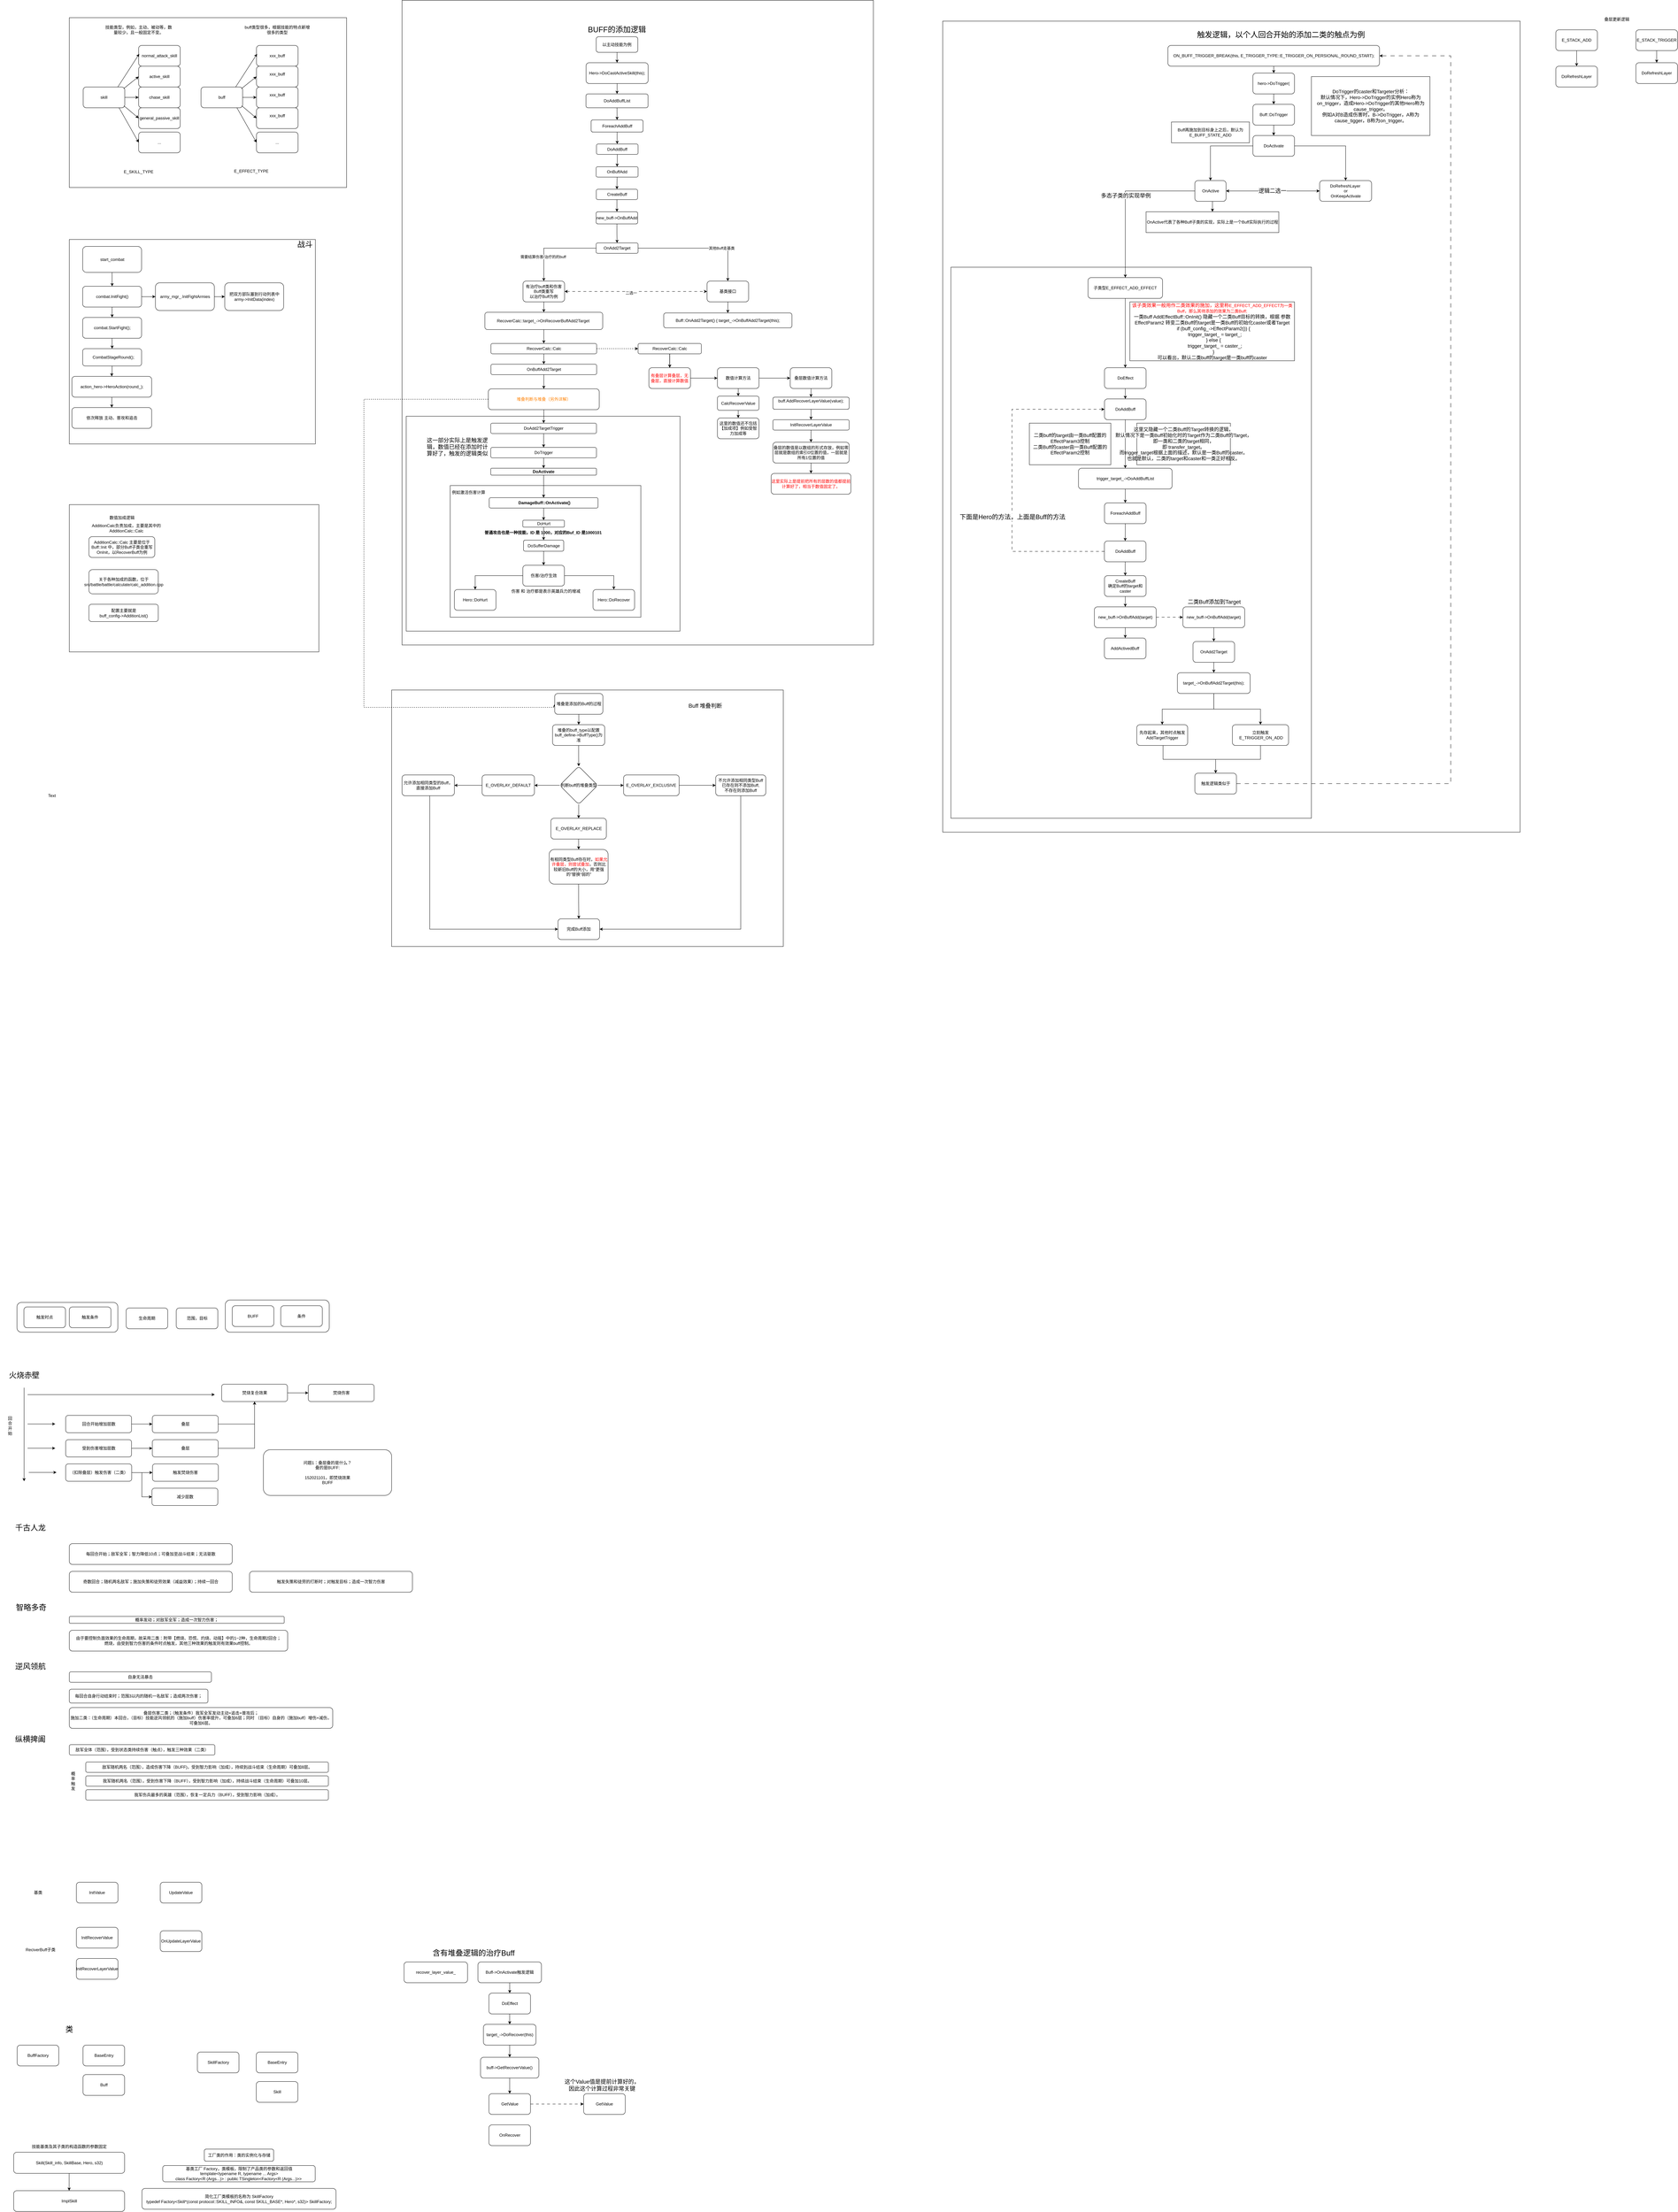 <mxfile version="24.8.4">
  <diagram name="第 1 页" id="6zWAo-UzQmHNDU4MTRq7">
    <mxGraphModel dx="1983" dy="2760" grid="1" gridSize="10" guides="1" tooltips="1" connect="1" arrows="1" fold="1" page="1" pageScale="1" pageWidth="827" pageHeight="1169" math="0" shadow="0">
      <root>
        <mxCell id="0" />
        <mxCell id="1" parent="0" />
        <mxCell id="o4tlsY2EU9AUbKgZ5aPZ-1" value="skill" style="rounded=1;whiteSpace=wrap;html=1;" vertex="1" parent="1">
          <mxGeometry x="240" y="-830" width="120" height="60" as="geometry" />
        </mxCell>
        <mxCell id="o4tlsY2EU9AUbKgZ5aPZ-4" value="normal_attack_skill" style="rounded=1;whiteSpace=wrap;html=1;" vertex="1" parent="1">
          <mxGeometry x="400" y="-950" width="120" height="60" as="geometry" />
        </mxCell>
        <mxCell id="o4tlsY2EU9AUbKgZ5aPZ-5" value="general_passive_skill" style="rounded=1;whiteSpace=wrap;html=1;" vertex="1" parent="1">
          <mxGeometry x="400" y="-770" width="120" height="60" as="geometry" />
        </mxCell>
        <mxCell id="o4tlsY2EU9AUbKgZ5aPZ-6" value="chase_skill" style="rounded=1;whiteSpace=wrap;html=1;" vertex="1" parent="1">
          <mxGeometry x="400" y="-830" width="120" height="60" as="geometry" />
        </mxCell>
        <mxCell id="o4tlsY2EU9AUbKgZ5aPZ-7" value="active_skill" style="rounded=1;whiteSpace=wrap;html=1;" vertex="1" parent="1">
          <mxGeometry x="400" y="-890" width="120" height="60" as="geometry" />
        </mxCell>
        <mxCell id="o4tlsY2EU9AUbKgZ5aPZ-8" value="..." style="rounded=1;whiteSpace=wrap;html=1;" vertex="1" parent="1">
          <mxGeometry x="400" y="-700" width="120" height="60" as="geometry" />
        </mxCell>
        <mxCell id="o4tlsY2EU9AUbKgZ5aPZ-9" value="" style="endArrow=classic;html=1;rounded=0;entryX=0.014;entryY=0.41;entryDx=0;entryDy=0;entryPerimeter=0;" edge="1" parent="1" target="o4tlsY2EU9AUbKgZ5aPZ-4">
          <mxGeometry width="50" height="50" relative="1" as="geometry">
            <mxPoint x="340" y="-830" as="sourcePoint" />
            <mxPoint x="390" y="-880" as="targetPoint" />
          </mxGeometry>
        </mxCell>
        <mxCell id="o4tlsY2EU9AUbKgZ5aPZ-13" value="" style="endArrow=classic;html=1;rounded=0;entryX=0;entryY=0.5;entryDx=0;entryDy=0;exitX=0.974;exitY=0.076;exitDx=0;exitDy=0;exitPerimeter=0;" edge="1" parent="1" source="o4tlsY2EU9AUbKgZ5aPZ-1" target="o4tlsY2EU9AUbKgZ5aPZ-7">
          <mxGeometry width="50" height="50" relative="1" as="geometry">
            <mxPoint x="350" y="-820" as="sourcePoint" />
            <mxPoint x="412" y="-915" as="targetPoint" />
          </mxGeometry>
        </mxCell>
        <mxCell id="o4tlsY2EU9AUbKgZ5aPZ-14" value="" style="endArrow=classic;html=1;rounded=0;entryX=0;entryY=0.5;entryDx=0;entryDy=0;exitX=1;exitY=0.5;exitDx=0;exitDy=0;" edge="1" parent="1" source="o4tlsY2EU9AUbKgZ5aPZ-1" target="o4tlsY2EU9AUbKgZ5aPZ-6">
          <mxGeometry width="50" height="50" relative="1" as="geometry">
            <mxPoint x="360" y="-810" as="sourcePoint" />
            <mxPoint x="422" y="-905" as="targetPoint" />
          </mxGeometry>
        </mxCell>
        <mxCell id="o4tlsY2EU9AUbKgZ5aPZ-15" value="" style="endArrow=classic;html=1;rounded=0;entryX=0;entryY=0.5;entryDx=0;entryDy=0;exitX=0.98;exitY=0.904;exitDx=0;exitDy=0;exitPerimeter=0;" edge="1" parent="1" source="o4tlsY2EU9AUbKgZ5aPZ-1" target="o4tlsY2EU9AUbKgZ5aPZ-5">
          <mxGeometry width="50" height="50" relative="1" as="geometry">
            <mxPoint x="370" y="-800" as="sourcePoint" />
            <mxPoint x="432" y="-895" as="targetPoint" />
          </mxGeometry>
        </mxCell>
        <mxCell id="o4tlsY2EU9AUbKgZ5aPZ-16" value="" style="endArrow=classic;html=1;rounded=0;entryX=0;entryY=0.5;entryDx=0;entryDy=0;exitX=0.865;exitY=1.007;exitDx=0;exitDy=0;exitPerimeter=0;" edge="1" parent="1" source="o4tlsY2EU9AUbKgZ5aPZ-1" target="o4tlsY2EU9AUbKgZ5aPZ-8">
          <mxGeometry width="50" height="50" relative="1" as="geometry">
            <mxPoint x="320" y="-625" as="sourcePoint" />
            <mxPoint x="382" y="-720" as="targetPoint" />
          </mxGeometry>
        </mxCell>
        <mxCell id="o4tlsY2EU9AUbKgZ5aPZ-18" value="buff" style="rounded=1;whiteSpace=wrap;html=1;" vertex="1" parent="1">
          <mxGeometry x="580" y="-830" width="120" height="60" as="geometry" />
        </mxCell>
        <mxCell id="o4tlsY2EU9AUbKgZ5aPZ-19" value="xxx_buff" style="rounded=1;whiteSpace=wrap;html=1;" vertex="1" parent="1">
          <mxGeometry x="740" y="-950" width="120" height="60" as="geometry" />
        </mxCell>
        <mxCell id="o4tlsY2EU9AUbKgZ5aPZ-20" value="&#xa;&lt;span style=&quot;color: rgb(0, 0, 0); font-family: Helvetica; font-size: 12px; font-style: normal; font-variant-ligatures: normal; font-variant-caps: normal; font-weight: 400; letter-spacing: normal; orphans: 2; text-align: center; text-indent: 0px; text-transform: none; widows: 2; word-spacing: 0px; -webkit-text-stroke-width: 0px; white-space: normal; background-color: rgb(251, 251, 251); text-decoration-thickness: initial; text-decoration-style: initial; text-decoration-color: initial; display: inline !important; float: none;&quot;&gt;xxx_buff&lt;/span&gt;&#xa;&#xa;" style="rounded=1;whiteSpace=wrap;html=1;" vertex="1" parent="1">
          <mxGeometry x="740" y="-770" width="120" height="60" as="geometry" />
        </mxCell>
        <mxCell id="o4tlsY2EU9AUbKgZ5aPZ-21" value="&#xa;&lt;span style=&quot;color: rgb(0, 0, 0); font-family: Helvetica; font-size: 12px; font-style: normal; font-variant-ligatures: normal; font-variant-caps: normal; font-weight: 400; letter-spacing: normal; orphans: 2; text-align: center; text-indent: 0px; text-transform: none; widows: 2; word-spacing: 0px; -webkit-text-stroke-width: 0px; white-space: normal; background-color: rgb(251, 251, 251); text-decoration-thickness: initial; text-decoration-style: initial; text-decoration-color: initial; display: inline !important; float: none;&quot;&gt;xxx_buff&lt;/span&gt;&#xa;&#xa;" style="rounded=1;whiteSpace=wrap;html=1;" vertex="1" parent="1">
          <mxGeometry x="740" y="-830" width="120" height="60" as="geometry" />
        </mxCell>
        <mxCell id="o4tlsY2EU9AUbKgZ5aPZ-22" value="&#xa;&lt;span style=&quot;color: rgb(0, 0, 0); font-family: Helvetica; font-size: 12px; font-style: normal; font-variant-ligatures: normal; font-variant-caps: normal; font-weight: 400; letter-spacing: normal; orphans: 2; text-align: center; text-indent: 0px; text-transform: none; widows: 2; word-spacing: 0px; -webkit-text-stroke-width: 0px; white-space: normal; background-color: rgb(251, 251, 251); text-decoration-thickness: initial; text-decoration-style: initial; text-decoration-color: initial; display: inline !important; float: none;&quot;&gt;xxx_buff&lt;/span&gt;&#xa;&#xa;" style="rounded=1;whiteSpace=wrap;html=1;" vertex="1" parent="1">
          <mxGeometry x="740" y="-890" width="120" height="60" as="geometry" />
        </mxCell>
        <mxCell id="o4tlsY2EU9AUbKgZ5aPZ-23" value="..." style="rounded=1;whiteSpace=wrap;html=1;" vertex="1" parent="1">
          <mxGeometry x="740" y="-700" width="120" height="60" as="geometry" />
        </mxCell>
        <mxCell id="o4tlsY2EU9AUbKgZ5aPZ-24" value="" style="endArrow=classic;html=1;rounded=0;entryX=0.014;entryY=0.41;entryDx=0;entryDy=0;entryPerimeter=0;" edge="1" parent="1" target="o4tlsY2EU9AUbKgZ5aPZ-19">
          <mxGeometry width="50" height="50" relative="1" as="geometry">
            <mxPoint x="680" y="-830" as="sourcePoint" />
            <mxPoint x="730" y="-880" as="targetPoint" />
          </mxGeometry>
        </mxCell>
        <mxCell id="o4tlsY2EU9AUbKgZ5aPZ-25" value="" style="endArrow=classic;html=1;rounded=0;entryX=0;entryY=0.5;entryDx=0;entryDy=0;exitX=0.974;exitY=0.076;exitDx=0;exitDy=0;exitPerimeter=0;" edge="1" parent="1" source="o4tlsY2EU9AUbKgZ5aPZ-18" target="o4tlsY2EU9AUbKgZ5aPZ-22">
          <mxGeometry width="50" height="50" relative="1" as="geometry">
            <mxPoint x="690" y="-820" as="sourcePoint" />
            <mxPoint x="752" y="-915" as="targetPoint" />
          </mxGeometry>
        </mxCell>
        <mxCell id="o4tlsY2EU9AUbKgZ5aPZ-26" value="" style="endArrow=classic;html=1;rounded=0;entryX=0;entryY=0.5;entryDx=0;entryDy=0;exitX=1;exitY=0.5;exitDx=0;exitDy=0;" edge="1" parent="1" source="o4tlsY2EU9AUbKgZ5aPZ-18" target="o4tlsY2EU9AUbKgZ5aPZ-21">
          <mxGeometry width="50" height="50" relative="1" as="geometry">
            <mxPoint x="700" y="-810" as="sourcePoint" />
            <mxPoint x="762" y="-905" as="targetPoint" />
          </mxGeometry>
        </mxCell>
        <mxCell id="o4tlsY2EU9AUbKgZ5aPZ-27" value="" style="endArrow=classic;html=1;rounded=0;entryX=0;entryY=0.5;entryDx=0;entryDy=0;exitX=0.98;exitY=0.904;exitDx=0;exitDy=0;exitPerimeter=0;" edge="1" parent="1" source="o4tlsY2EU9AUbKgZ5aPZ-18" target="o4tlsY2EU9AUbKgZ5aPZ-20">
          <mxGeometry width="50" height="50" relative="1" as="geometry">
            <mxPoint x="710" y="-800" as="sourcePoint" />
            <mxPoint x="772" y="-895" as="targetPoint" />
          </mxGeometry>
        </mxCell>
        <mxCell id="o4tlsY2EU9AUbKgZ5aPZ-28" value="" style="endArrow=classic;html=1;rounded=0;entryX=0;entryY=0.5;entryDx=0;entryDy=0;exitX=0.865;exitY=1.007;exitDx=0;exitDy=0;exitPerimeter=0;" edge="1" parent="1" source="o4tlsY2EU9AUbKgZ5aPZ-18" target="o4tlsY2EU9AUbKgZ5aPZ-23">
          <mxGeometry width="50" height="50" relative="1" as="geometry">
            <mxPoint x="660" y="-625" as="sourcePoint" />
            <mxPoint x="722" y="-720" as="targetPoint" />
          </mxGeometry>
        </mxCell>
        <mxCell id="o4tlsY2EU9AUbKgZ5aPZ-29" value="技能类型，例如，主动、被动等，数量较少，且一般固定不变。" style="text;html=1;align=center;verticalAlign=middle;whiteSpace=wrap;rounded=0;" vertex="1" parent="1">
          <mxGeometry x="300" y="-1010" width="200" height="30" as="geometry" />
        </mxCell>
        <mxCell id="o4tlsY2EU9AUbKgZ5aPZ-30" value="buff类型很多，根据技能的特点新增很多的类型" style="text;html=1;align=center;verticalAlign=middle;whiteSpace=wrap;rounded=0;" vertex="1" parent="1">
          <mxGeometry x="700" y="-1010" width="200" height="30" as="geometry" />
        </mxCell>
        <mxCell id="o4tlsY2EU9AUbKgZ5aPZ-38" style="edgeStyle=orthogonalEdgeStyle;rounded=0;orthogonalLoop=1;jettySize=auto;html=1;entryX=0.5;entryY=0;entryDx=0;entryDy=0;" edge="1" parent="1" source="o4tlsY2EU9AUbKgZ5aPZ-32" target="o4tlsY2EU9AUbKgZ5aPZ-33">
          <mxGeometry relative="1" as="geometry" />
        </mxCell>
        <mxCell id="o4tlsY2EU9AUbKgZ5aPZ-32" value="start_combat" style="rounded=1;whiteSpace=wrap;html=1;" vertex="1" parent="1">
          <mxGeometry x="238.5" y="-370" width="170" height="75" as="geometry" />
        </mxCell>
        <mxCell id="o4tlsY2EU9AUbKgZ5aPZ-35" value="" style="edgeStyle=orthogonalEdgeStyle;rounded=0;orthogonalLoop=1;jettySize=auto;html=1;" edge="1" parent="1" source="o4tlsY2EU9AUbKgZ5aPZ-33" target="o4tlsY2EU9AUbKgZ5aPZ-34">
          <mxGeometry relative="1" as="geometry" />
        </mxCell>
        <mxCell id="o4tlsY2EU9AUbKgZ5aPZ-45" style="edgeStyle=orthogonalEdgeStyle;rounded=0;orthogonalLoop=1;jettySize=auto;html=1;entryX=0.5;entryY=0;entryDx=0;entryDy=0;" edge="1" parent="1" source="o4tlsY2EU9AUbKgZ5aPZ-33" target="o4tlsY2EU9AUbKgZ5aPZ-43">
          <mxGeometry relative="1" as="geometry" />
        </mxCell>
        <mxCell id="o4tlsY2EU9AUbKgZ5aPZ-33" value="combat.InitFight()" style="rounded=1;whiteSpace=wrap;html=1;" vertex="1" parent="1">
          <mxGeometry x="238.5" y="-255" width="170" height="60" as="geometry" />
        </mxCell>
        <mxCell id="o4tlsY2EU9AUbKgZ5aPZ-37" value="" style="edgeStyle=orthogonalEdgeStyle;rounded=0;orthogonalLoop=1;jettySize=auto;html=1;" edge="1" parent="1" source="o4tlsY2EU9AUbKgZ5aPZ-34" target="o4tlsY2EU9AUbKgZ5aPZ-36">
          <mxGeometry relative="1" as="geometry" />
        </mxCell>
        <mxCell id="o4tlsY2EU9AUbKgZ5aPZ-34" value="army_mgr_.InitFightArmies" style="whiteSpace=wrap;html=1;rounded=1;" vertex="1" parent="1">
          <mxGeometry x="448.5" y="-265" width="170" height="80" as="geometry" />
        </mxCell>
        <mxCell id="o4tlsY2EU9AUbKgZ5aPZ-36" value="&lt;div&gt;把双方部队塞到行动列表中&lt;/div&gt;army-&amp;gt;InitData(index)" style="whiteSpace=wrap;html=1;rounded=1;" vertex="1" parent="1">
          <mxGeometry x="648.5" y="-265" width="170" height="80" as="geometry" />
        </mxCell>
        <mxCell id="o4tlsY2EU9AUbKgZ5aPZ-47" value="" style="edgeStyle=orthogonalEdgeStyle;rounded=0;orthogonalLoop=1;jettySize=auto;html=1;" edge="1" parent="1" source="o4tlsY2EU9AUbKgZ5aPZ-43" target="o4tlsY2EU9AUbKgZ5aPZ-46">
          <mxGeometry relative="1" as="geometry" />
        </mxCell>
        <mxCell id="o4tlsY2EU9AUbKgZ5aPZ-43" value="combat.StartFight();" style="whiteSpace=wrap;html=1;rounded=1;" vertex="1" parent="1">
          <mxGeometry x="238.5" y="-165" width="170" height="60" as="geometry" />
        </mxCell>
        <mxCell id="o4tlsY2EU9AUbKgZ5aPZ-49" value="" style="edgeStyle=orthogonalEdgeStyle;rounded=0;orthogonalLoop=1;jettySize=auto;html=1;" edge="1" parent="1" source="o4tlsY2EU9AUbKgZ5aPZ-46" target="o4tlsY2EU9AUbKgZ5aPZ-48">
          <mxGeometry relative="1" as="geometry" />
        </mxCell>
        <mxCell id="o4tlsY2EU9AUbKgZ5aPZ-46" value="&amp;nbsp; CombatStageRound();" style="whiteSpace=wrap;html=1;rounded=1;" vertex="1" parent="1">
          <mxGeometry x="238.5" y="-75" width="170" height="50" as="geometry" />
        </mxCell>
        <mxCell id="o4tlsY2EU9AUbKgZ5aPZ-51" value="" style="edgeStyle=orthogonalEdgeStyle;rounded=0;orthogonalLoop=1;jettySize=auto;html=1;" edge="1" parent="1" source="o4tlsY2EU9AUbKgZ5aPZ-48" target="o4tlsY2EU9AUbKgZ5aPZ-50">
          <mxGeometry relative="1" as="geometry" />
        </mxCell>
        <mxCell id="o4tlsY2EU9AUbKgZ5aPZ-48" value="action_hero-&amp;gt;HeroAction(round_);" style="whiteSpace=wrap;html=1;rounded=1;" vertex="1" parent="1">
          <mxGeometry x="207.5" y="5" width="230" height="60" as="geometry" />
        </mxCell>
        <mxCell id="o4tlsY2EU9AUbKgZ5aPZ-50" value="依次释放 主动、普攻和追击" style="whiteSpace=wrap;html=1;rounded=1;" vertex="1" parent="1">
          <mxGeometry x="207.5" y="95" width="230" height="60" as="geometry" />
        </mxCell>
        <mxCell id="o4tlsY2EU9AUbKgZ5aPZ-317" style="edgeStyle=orthogonalEdgeStyle;rounded=0;orthogonalLoop=1;jettySize=auto;html=1;entryX=0.5;entryY=0;entryDx=0;entryDy=0;" edge="1" parent="1" source="o4tlsY2EU9AUbKgZ5aPZ-52" target="o4tlsY2EU9AUbKgZ5aPZ-55">
          <mxGeometry relative="1" as="geometry" />
        </mxCell>
        <mxCell id="o4tlsY2EU9AUbKgZ5aPZ-52" value="以主动技能为例" style="rounded=1;whiteSpace=wrap;html=1;" vertex="1" parent="1">
          <mxGeometry x="1720.25" y="-975" width="120" height="45" as="geometry" />
        </mxCell>
        <mxCell id="o4tlsY2EU9AUbKgZ5aPZ-58" value="" style="edgeStyle=orthogonalEdgeStyle;rounded=0;orthogonalLoop=1;jettySize=auto;html=1;" edge="1" parent="1" source="o4tlsY2EU9AUbKgZ5aPZ-55" target="o4tlsY2EU9AUbKgZ5aPZ-57">
          <mxGeometry relative="1" as="geometry" />
        </mxCell>
        <mxCell id="o4tlsY2EU9AUbKgZ5aPZ-55" value="Hero-&amp;gt;DoCastActiveSkill(this);" style="rounded=1;whiteSpace=wrap;html=1;" vertex="1" parent="1">
          <mxGeometry x="1691" y="-900" width="179" height="60" as="geometry" />
        </mxCell>
        <mxCell id="o4tlsY2EU9AUbKgZ5aPZ-318" style="edgeStyle=orthogonalEdgeStyle;rounded=0;orthogonalLoop=1;jettySize=auto;html=1;exitX=0.5;exitY=1;exitDx=0;exitDy=0;entryX=0.5;entryY=0;entryDx=0;entryDy=0;" edge="1" parent="1" source="o4tlsY2EU9AUbKgZ5aPZ-57" target="o4tlsY2EU9AUbKgZ5aPZ-85">
          <mxGeometry relative="1" as="geometry" />
        </mxCell>
        <mxCell id="o4tlsY2EU9AUbKgZ5aPZ-57" value="DoAddBuffList" style="rounded=1;whiteSpace=wrap;html=1;" vertex="1" parent="1">
          <mxGeometry x="1690.75" y="-810" width="179" height="40" as="geometry" />
        </mxCell>
        <mxCell id="o4tlsY2EU9AUbKgZ5aPZ-101" value="" style="edgeStyle=orthogonalEdgeStyle;rounded=0;orthogonalLoop=1;jettySize=auto;html=1;" edge="1" parent="1" source="o4tlsY2EU9AUbKgZ5aPZ-68" target="o4tlsY2EU9AUbKgZ5aPZ-100">
          <mxGeometry relative="1" as="geometry" />
        </mxCell>
        <mxCell id="o4tlsY2EU9AUbKgZ5aPZ-68" value="&lt;div&gt;RecoverCalc::target_-&amp;gt;OnRecoverBuffAdd2Target&amp;nbsp;&lt;br&gt;&lt;/div&gt;" style="rounded=1;whiteSpace=wrap;html=1;" vertex="1" parent="1">
          <mxGeometry x="1399" y="-180" width="340" height="50" as="geometry" />
        </mxCell>
        <mxCell id="o4tlsY2EU9AUbKgZ5aPZ-69" value="&amp;nbsp;Buff::OnAdd2Target() { target_-&amp;gt;OnBuffAdd2Target(this);&amp;nbsp;" style="rounded=1;whiteSpace=wrap;html=1;" vertex="1" parent="1">
          <mxGeometry x="1915" y="-178" width="370" height="43" as="geometry" />
        </mxCell>
        <mxCell id="o4tlsY2EU9AUbKgZ5aPZ-70" value="" style="rounded=0;whiteSpace=wrap;html=1;fillColor=none;" vertex="1" parent="1">
          <mxGeometry x="200" y="-1030" width="800" height="490" as="geometry" />
        </mxCell>
        <mxCell id="o4tlsY2EU9AUbKgZ5aPZ-71" value="E_SKILL_TYPE" style="text;html=1;align=center;verticalAlign=middle;whiteSpace=wrap;rounded=0;" vertex="1" parent="1">
          <mxGeometry x="305" y="-620" width="190" height="70" as="geometry" />
        </mxCell>
        <mxCell id="o4tlsY2EU9AUbKgZ5aPZ-72" value="&lt;table style=&quot;border-collapse:&lt;br/&gt; collapse;width:206pt&quot; width=&quot;274&quot; cellspacing=&quot;0&quot; cellpadding=&quot;0&quot; border=&quot;0&quot;&gt;&lt;tbody&gt;&lt;tr style=&quot;height:14.25pt&quot; height=&quot;19&quot;&gt;&lt;br/&gt;  &lt;td style=&quot;height:14.25pt;width:206pt&quot; width=&quot;274&quot; class=&quot;xl66&quot; height=&quot;19&quot;&gt;E_EFFECT_TYPE&lt;/td&gt;&lt;/tr&gt;&lt;/tbody&gt;&lt;/table&gt;" style="text;html=1;align=center;verticalAlign=middle;whiteSpace=wrap;rounded=0;" vertex="1" parent="1">
          <mxGeometry x="640" y="-610" width="170" height="30" as="geometry" />
        </mxCell>
        <mxCell id="o4tlsY2EU9AUbKgZ5aPZ-75" value="" style="edgeStyle=orthogonalEdgeStyle;rounded=0;orthogonalLoop=1;jettySize=auto;html=1;" edge="1" parent="1" source="o4tlsY2EU9AUbKgZ5aPZ-73" target="o4tlsY2EU9AUbKgZ5aPZ-74">
          <mxGeometry relative="1" as="geometry" />
        </mxCell>
        <mxCell id="o4tlsY2EU9AUbKgZ5aPZ-77" value="" style="edgeStyle=orthogonalEdgeStyle;rounded=0;orthogonalLoop=1;jettySize=auto;html=1;" edge="1" parent="1" source="o4tlsY2EU9AUbKgZ5aPZ-73" target="o4tlsY2EU9AUbKgZ5aPZ-76">
          <mxGeometry relative="1" as="geometry" />
        </mxCell>
        <mxCell id="o4tlsY2EU9AUbKgZ5aPZ-73" value="伤害/治疗生效" style="rounded=1;whiteSpace=wrap;html=1;" vertex="1" parent="1">
          <mxGeometry x="1508.5" y="550" width="120" height="60" as="geometry" />
        </mxCell>
        <mxCell id="o4tlsY2EU9AUbKgZ5aPZ-74" value="Hero::DoHurt" style="rounded=1;whiteSpace=wrap;html=1;" vertex="1" parent="1">
          <mxGeometry x="1311" y="620" width="120" height="60" as="geometry" />
        </mxCell>
        <mxCell id="o4tlsY2EU9AUbKgZ5aPZ-76" value="Hero::DoRecover" style="rounded=1;whiteSpace=wrap;html=1;" vertex="1" parent="1">
          <mxGeometry x="1711" y="620" width="120" height="60" as="geometry" />
        </mxCell>
        <mxCell id="o4tlsY2EU9AUbKgZ5aPZ-78" value="伤害 和 治疗都是表示英雄兵力的增减" style="text;html=1;align=center;verticalAlign=middle;whiteSpace=wrap;rounded=0;" vertex="1" parent="1">
          <mxGeometry x="1422" y="620" width="306" height="10" as="geometry" />
        </mxCell>
        <mxCell id="o4tlsY2EU9AUbKgZ5aPZ-115" style="edgeStyle=orthogonalEdgeStyle;rounded=0;orthogonalLoop=1;jettySize=auto;html=1;entryX=0.5;entryY=0;entryDx=0;entryDy=0;" edge="1" parent="1" source="o4tlsY2EU9AUbKgZ5aPZ-79" target="o4tlsY2EU9AUbKgZ5aPZ-73">
          <mxGeometry relative="1" as="geometry" />
        </mxCell>
        <mxCell id="o4tlsY2EU9AUbKgZ5aPZ-79" value="DoSufferDamage" style="rounded=1;whiteSpace=wrap;html=1;" vertex="1" parent="1">
          <mxGeometry x="1510.5" y="477.5" width="116" height="32" as="geometry" />
        </mxCell>
        <mxCell id="o4tlsY2EU9AUbKgZ5aPZ-114" style="edgeStyle=orthogonalEdgeStyle;rounded=0;orthogonalLoop=1;jettySize=auto;html=1;entryX=0.5;entryY=0;entryDx=0;entryDy=0;" edge="1" parent="1" source="o4tlsY2EU9AUbKgZ5aPZ-80" target="o4tlsY2EU9AUbKgZ5aPZ-79">
          <mxGeometry relative="1" as="geometry" />
        </mxCell>
        <mxCell id="o4tlsY2EU9AUbKgZ5aPZ-80" value="DoHurt" style="rounded=1;whiteSpace=wrap;html=1;" vertex="1" parent="1">
          <mxGeometry x="1508.5" y="420" width="120" height="20" as="geometry" />
        </mxCell>
        <mxCell id="o4tlsY2EU9AUbKgZ5aPZ-81" value="&lt;b&gt;普通攻击也是一种技能，ID 是 1000，对应的Buf_ID 是1000101&lt;/b&gt;" style="text;html=1;align=center;verticalAlign=middle;whiteSpace=wrap;rounded=0;" vertex="1" parent="1">
          <mxGeometry x="1367" y="441" width="400" height="30" as="geometry" />
        </mxCell>
        <mxCell id="o4tlsY2EU9AUbKgZ5aPZ-319" style="edgeStyle=orthogonalEdgeStyle;rounded=0;orthogonalLoop=1;jettySize=auto;html=1;entryX=0.5;entryY=0;entryDx=0;entryDy=0;" edge="1" parent="1" source="o4tlsY2EU9AUbKgZ5aPZ-85" target="o4tlsY2EU9AUbKgZ5aPZ-86">
          <mxGeometry relative="1" as="geometry" />
        </mxCell>
        <mxCell id="o4tlsY2EU9AUbKgZ5aPZ-85" value="ForeachAddBuff" style="rounded=1;whiteSpace=wrap;html=1;" vertex="1" parent="1">
          <mxGeometry x="1705.5" y="-735" width="150" height="35" as="geometry" />
        </mxCell>
        <mxCell id="o4tlsY2EU9AUbKgZ5aPZ-89" value="" style="edgeStyle=orthogonalEdgeStyle;rounded=0;orthogonalLoop=1;jettySize=auto;html=1;" edge="1" parent="1" source="o4tlsY2EU9AUbKgZ5aPZ-86" target="o4tlsY2EU9AUbKgZ5aPZ-88">
          <mxGeometry relative="1" as="geometry" />
        </mxCell>
        <mxCell id="o4tlsY2EU9AUbKgZ5aPZ-86" value="DoAddBuff" style="rounded=1;whiteSpace=wrap;html=1;" vertex="1" parent="1">
          <mxGeometry x="1721" y="-665.5" width="120" height="30" as="geometry" />
        </mxCell>
        <mxCell id="o4tlsY2EU9AUbKgZ5aPZ-321" style="edgeStyle=orthogonalEdgeStyle;rounded=0;orthogonalLoop=1;jettySize=auto;html=1;exitX=0.5;exitY=1;exitDx=0;exitDy=0;entryX=0.5;entryY=0;entryDx=0;entryDy=0;" edge="1" parent="1" source="o4tlsY2EU9AUbKgZ5aPZ-88" target="o4tlsY2EU9AUbKgZ5aPZ-320">
          <mxGeometry relative="1" as="geometry" />
        </mxCell>
        <mxCell id="o4tlsY2EU9AUbKgZ5aPZ-88" value="OnBuffAdd" style="rounded=1;whiteSpace=wrap;html=1;" vertex="1" parent="1">
          <mxGeometry x="1720" y="-600" width="121" height="30" as="geometry" />
        </mxCell>
        <mxCell id="o4tlsY2EU9AUbKgZ5aPZ-92" style="edgeStyle=orthogonalEdgeStyle;rounded=0;orthogonalLoop=1;jettySize=auto;html=1;exitX=0;exitY=0.5;exitDx=0;exitDy=0;entryX=0.5;entryY=0;entryDx=0;entryDy=0;" edge="1" parent="1" source="o4tlsY2EU9AUbKgZ5aPZ-90" target="o4tlsY2EU9AUbKgZ5aPZ-96">
          <mxGeometry relative="1" as="geometry">
            <mxPoint x="1618.5" y="-265.08" as="targetPoint" />
            <mxPoint x="1688.5" y="-360.003" as="sourcePoint" />
          </mxGeometry>
        </mxCell>
        <mxCell id="o4tlsY2EU9AUbKgZ5aPZ-94" value="需要结算伤害/治疗的的buff" style="edgeLabel;html=1;align=center;verticalAlign=middle;resizable=0;points=[];" vertex="1" connectable="0" parent="o4tlsY2EU9AUbKgZ5aPZ-92">
          <mxGeometry x="0.5" y="-3" relative="1" as="geometry">
            <mxPoint x="1" y="-9" as="offset" />
          </mxGeometry>
        </mxCell>
        <mxCell id="o4tlsY2EU9AUbKgZ5aPZ-328" style="edgeStyle=orthogonalEdgeStyle;rounded=0;orthogonalLoop=1;jettySize=auto;html=1;" edge="1" parent="1" source="o4tlsY2EU9AUbKgZ5aPZ-90" target="o4tlsY2EU9AUbKgZ5aPZ-97">
          <mxGeometry relative="1" as="geometry" />
        </mxCell>
        <mxCell id="o4tlsY2EU9AUbKgZ5aPZ-329" value="其他Buff走基类" style="edgeLabel;html=1;align=center;verticalAlign=middle;resizable=0;points=[];" vertex="1" connectable="0" parent="o4tlsY2EU9AUbKgZ5aPZ-328">
          <mxGeometry x="0.361" relative="1" as="geometry">
            <mxPoint as="offset" />
          </mxGeometry>
        </mxCell>
        <mxCell id="o4tlsY2EU9AUbKgZ5aPZ-90" value="OnAdd2Target" style="rounded=1;whiteSpace=wrap;html=1;" vertex="1" parent="1">
          <mxGeometry x="1720" y="-380" width="121" height="30" as="geometry" />
        </mxCell>
        <mxCell id="o4tlsY2EU9AUbKgZ5aPZ-327" style="edgeStyle=orthogonalEdgeStyle;rounded=0;orthogonalLoop=1;jettySize=auto;html=1;" edge="1" parent="1" source="o4tlsY2EU9AUbKgZ5aPZ-96" target="o4tlsY2EU9AUbKgZ5aPZ-68">
          <mxGeometry relative="1" as="geometry" />
        </mxCell>
        <mxCell id="o4tlsY2EU9AUbKgZ5aPZ-96" value="有治疗buff类和伤害Buff类重写&lt;div&gt;以治疗Buff为例&lt;/div&gt;" style="rounded=1;whiteSpace=wrap;html=1;" vertex="1" parent="1">
          <mxGeometry x="1509" y="-270" width="120" height="60" as="geometry" />
        </mxCell>
        <mxCell id="o4tlsY2EU9AUbKgZ5aPZ-331" style="edgeStyle=orthogonalEdgeStyle;rounded=0;orthogonalLoop=1;jettySize=auto;html=1;entryX=0.5;entryY=0;entryDx=0;entryDy=0;" edge="1" parent="1" source="o4tlsY2EU9AUbKgZ5aPZ-97" target="o4tlsY2EU9AUbKgZ5aPZ-69">
          <mxGeometry relative="1" as="geometry" />
        </mxCell>
        <mxCell id="o4tlsY2EU9AUbKgZ5aPZ-97" value="基类接口" style="rounded=1;whiteSpace=wrap;html=1;" vertex="1" parent="1">
          <mxGeometry x="2040" y="-270" width="120" height="60" as="geometry" />
        </mxCell>
        <mxCell id="o4tlsY2EU9AUbKgZ5aPZ-105" value="" style="edgeStyle=orthogonalEdgeStyle;rounded=0;orthogonalLoop=1;jettySize=auto;html=1;" edge="1" parent="1" source="o4tlsY2EU9AUbKgZ5aPZ-100" target="o4tlsY2EU9AUbKgZ5aPZ-104">
          <mxGeometry relative="1" as="geometry" />
        </mxCell>
        <mxCell id="o4tlsY2EU9AUbKgZ5aPZ-334" style="edgeStyle=orthogonalEdgeStyle;rounded=0;orthogonalLoop=1;jettySize=auto;html=1;exitX=1;exitY=0.5;exitDx=0;exitDy=0;dashed=1;" edge="1" parent="1" source="o4tlsY2EU9AUbKgZ5aPZ-100" target="o4tlsY2EU9AUbKgZ5aPZ-333">
          <mxGeometry relative="1" as="geometry" />
        </mxCell>
        <mxCell id="o4tlsY2EU9AUbKgZ5aPZ-100" value="&lt;div&gt;RecoverCalc::Calc&lt;br&gt;&lt;/div&gt;" style="rounded=1;whiteSpace=wrap;html=1;" vertex="1" parent="1">
          <mxGeometry x="1416.5" y="-90" width="305" height="30" as="geometry" />
        </mxCell>
        <mxCell id="o4tlsY2EU9AUbKgZ5aPZ-407" value="" style="edgeStyle=orthogonalEdgeStyle;rounded=0;orthogonalLoop=1;jettySize=auto;html=1;" edge="1" parent="1" source="o4tlsY2EU9AUbKgZ5aPZ-104" target="o4tlsY2EU9AUbKgZ5aPZ-406">
          <mxGeometry relative="1" as="geometry" />
        </mxCell>
        <mxCell id="o4tlsY2EU9AUbKgZ5aPZ-104" value="&lt;div&gt;OnBuffAdd2Target&lt;br&gt;&lt;/div&gt;" style="rounded=1;whiteSpace=wrap;html=1;" vertex="1" parent="1">
          <mxGeometry x="1416.5" y="-30" width="305" height="30" as="geometry" />
        </mxCell>
        <mxCell id="o4tlsY2EU9AUbKgZ5aPZ-109" value="" style="edgeStyle=orthogonalEdgeStyle;rounded=0;orthogonalLoop=1;jettySize=auto;html=1;" edge="1" parent="1" source="o4tlsY2EU9AUbKgZ5aPZ-106" target="o4tlsY2EU9AUbKgZ5aPZ-108">
          <mxGeometry relative="1" as="geometry" />
        </mxCell>
        <mxCell id="o4tlsY2EU9AUbKgZ5aPZ-106" value="&lt;div&gt;DoAdd2TargetTrigger&lt;br&gt;&lt;/div&gt;" style="rounded=1;whiteSpace=wrap;html=1;" vertex="1" parent="1">
          <mxGeometry x="1416" y="140" width="305" height="30" as="geometry" />
        </mxCell>
        <mxCell id="o4tlsY2EU9AUbKgZ5aPZ-111" value="" style="edgeStyle=orthogonalEdgeStyle;rounded=0;orthogonalLoop=1;jettySize=auto;html=1;" edge="1" parent="1" source="o4tlsY2EU9AUbKgZ5aPZ-108" target="o4tlsY2EU9AUbKgZ5aPZ-110">
          <mxGeometry relative="1" as="geometry" />
        </mxCell>
        <mxCell id="o4tlsY2EU9AUbKgZ5aPZ-108" value="&lt;div&gt;DoTrigger&lt;br&gt;&lt;/div&gt;" style="rounded=1;whiteSpace=wrap;html=1;" vertex="1" parent="1">
          <mxGeometry x="1416" y="210" width="305" height="30" as="geometry" />
        </mxCell>
        <mxCell id="o4tlsY2EU9AUbKgZ5aPZ-404" style="edgeStyle=orthogonalEdgeStyle;rounded=0;orthogonalLoop=1;jettySize=auto;html=1;" edge="1" parent="1" source="o4tlsY2EU9AUbKgZ5aPZ-110" target="o4tlsY2EU9AUbKgZ5aPZ-112">
          <mxGeometry relative="1" as="geometry" />
        </mxCell>
        <mxCell id="o4tlsY2EU9AUbKgZ5aPZ-110" value="&lt;div&gt;&lt;b&gt;DoActivate&lt;/b&gt;&lt;br&gt;&lt;/div&gt;" style="rounded=1;whiteSpace=wrap;html=1;" vertex="1" parent="1">
          <mxGeometry x="1416" y="270" width="305" height="20" as="geometry" />
        </mxCell>
        <mxCell id="o4tlsY2EU9AUbKgZ5aPZ-117" style="edgeStyle=orthogonalEdgeStyle;rounded=0;orthogonalLoop=1;jettySize=auto;html=1;entryX=0.5;entryY=0;entryDx=0;entryDy=0;" edge="1" parent="1" source="o4tlsY2EU9AUbKgZ5aPZ-112" target="o4tlsY2EU9AUbKgZ5aPZ-80">
          <mxGeometry relative="1" as="geometry" />
        </mxCell>
        <mxCell id="o4tlsY2EU9AUbKgZ5aPZ-112" value="&lt;div&gt;&lt;b&gt;&amp;nbsp;DamageBuff::OnActivate()&lt;/b&gt;&lt;br&gt;&lt;/div&gt;" style="rounded=1;whiteSpace=wrap;html=1;" vertex="1" parent="1">
          <mxGeometry x="1411.5" y="355" width="314" height="30" as="geometry" />
        </mxCell>
        <mxCell id="o4tlsY2EU9AUbKgZ5aPZ-120" value="例如激活伤害计算" style="text;html=1;align=center;verticalAlign=middle;whiteSpace=wrap;rounded=0;" vertex="1" parent="1">
          <mxGeometry x="1293.5" y="325" width="115.5" height="30" as="geometry" />
        </mxCell>
        <mxCell id="o4tlsY2EU9AUbKgZ5aPZ-122" value="" style="rounded=0;whiteSpace=wrap;html=1;fillColor=none;" vertex="1" parent="1">
          <mxGeometry x="200" y="-390" width="710" height="590" as="geometry" />
        </mxCell>
        <mxCell id="o4tlsY2EU9AUbKgZ5aPZ-123" value="战斗" style="text;html=1;align=center;verticalAlign=middle;whiteSpace=wrap;rounded=0;strokeWidth=11;fontSize=22;" vertex="1" parent="1">
          <mxGeometry x="850" y="-390" width="60" height="30" as="geometry" />
        </mxCell>
        <mxCell id="o4tlsY2EU9AUbKgZ5aPZ-124" value="" style="rounded=0;whiteSpace=wrap;html=1;fillColor=none;" vertex="1" parent="1">
          <mxGeometry x="1160" y="-1080" width="1360" height="1860" as="geometry" />
        </mxCell>
        <mxCell id="o4tlsY2EU9AUbKgZ5aPZ-125" value="BUFF的添加逻辑" style="text;html=1;align=center;verticalAlign=middle;whiteSpace=wrap;rounded=0;fontSize=22;" vertex="1" parent="1">
          <mxGeometry x="1654.75" y="-1015" width="250" height="40" as="geometry" />
        </mxCell>
        <mxCell id="o4tlsY2EU9AUbKgZ5aPZ-128" value="火烧赤壁" style="text;html=1;align=center;verticalAlign=middle;whiteSpace=wrap;rounded=0;fontSize=22;" vertex="1" parent="1">
          <mxGeometry y="2873" width="140" height="30" as="geometry" />
        </mxCell>
        <mxCell id="o4tlsY2EU9AUbKgZ5aPZ-136" style="edgeStyle=orthogonalEdgeStyle;rounded=0;orthogonalLoop=1;jettySize=auto;html=1;exitX=1;exitY=0.5;exitDx=0;exitDy=0;" edge="1" parent="1" source="o4tlsY2EU9AUbKgZ5aPZ-130" target="o4tlsY2EU9AUbKgZ5aPZ-131">
          <mxGeometry relative="1" as="geometry" />
        </mxCell>
        <mxCell id="o4tlsY2EU9AUbKgZ5aPZ-130" value="焚烧复合效果" style="rounded=1;whiteSpace=wrap;html=1;" vertex="1" parent="1">
          <mxGeometry x="639.5" y="2913" width="190" height="50" as="geometry" />
        </mxCell>
        <mxCell id="o4tlsY2EU9AUbKgZ5aPZ-131" value="焚烧伤害" style="rounded=1;whiteSpace=wrap;html=1;" vertex="1" parent="1">
          <mxGeometry x="889.5" y="2913" width="190" height="50" as="geometry" />
        </mxCell>
        <mxCell id="o4tlsY2EU9AUbKgZ5aPZ-137" style="edgeStyle=orthogonalEdgeStyle;rounded=0;orthogonalLoop=1;jettySize=auto;html=1;exitX=1;exitY=0.5;exitDx=0;exitDy=0;entryX=0;entryY=0.5;entryDx=0;entryDy=0;" edge="1" parent="1" source="o4tlsY2EU9AUbKgZ5aPZ-132" target="o4tlsY2EU9AUbKgZ5aPZ-133">
          <mxGeometry relative="1" as="geometry" />
        </mxCell>
        <mxCell id="o4tlsY2EU9AUbKgZ5aPZ-132" value="回合开始增加层数" style="rounded=1;whiteSpace=wrap;html=1;" vertex="1" parent="1">
          <mxGeometry x="189.5" y="3003" width="190" height="50" as="geometry" />
        </mxCell>
        <mxCell id="o4tlsY2EU9AUbKgZ5aPZ-141" style="edgeStyle=orthogonalEdgeStyle;rounded=0;orthogonalLoop=1;jettySize=auto;html=1;exitX=1;exitY=0.5;exitDx=0;exitDy=0;entryX=0.5;entryY=1;entryDx=0;entryDy=0;" edge="1" parent="1" source="o4tlsY2EU9AUbKgZ5aPZ-133" target="o4tlsY2EU9AUbKgZ5aPZ-130">
          <mxGeometry relative="1" as="geometry" />
        </mxCell>
        <mxCell id="o4tlsY2EU9AUbKgZ5aPZ-133" value="叠层" style="rounded=1;whiteSpace=wrap;html=1;" vertex="1" parent="1">
          <mxGeometry x="439.5" y="3003" width="190" height="50" as="geometry" />
        </mxCell>
        <mxCell id="o4tlsY2EU9AUbKgZ5aPZ-138" style="edgeStyle=orthogonalEdgeStyle;rounded=0;orthogonalLoop=1;jettySize=auto;html=1;exitX=1;exitY=0.5;exitDx=0;exitDy=0;entryX=0;entryY=0.5;entryDx=0;entryDy=0;" edge="1" parent="1" source="o4tlsY2EU9AUbKgZ5aPZ-134" target="o4tlsY2EU9AUbKgZ5aPZ-135">
          <mxGeometry relative="1" as="geometry" />
        </mxCell>
        <mxCell id="o4tlsY2EU9AUbKgZ5aPZ-134" value="受到伤害增加层数" style="rounded=1;whiteSpace=wrap;html=1;" vertex="1" parent="1">
          <mxGeometry x="189.5" y="3073" width="190" height="50" as="geometry" />
        </mxCell>
        <mxCell id="o4tlsY2EU9AUbKgZ5aPZ-142" style="edgeStyle=orthogonalEdgeStyle;rounded=0;orthogonalLoop=1;jettySize=auto;html=1;exitX=1;exitY=0.5;exitDx=0;exitDy=0;entryX=0.5;entryY=1;entryDx=0;entryDy=0;" edge="1" parent="1" source="o4tlsY2EU9AUbKgZ5aPZ-135" target="o4tlsY2EU9AUbKgZ5aPZ-130">
          <mxGeometry relative="1" as="geometry">
            <mxPoint x="739.5" y="2963" as="targetPoint" />
          </mxGeometry>
        </mxCell>
        <mxCell id="o4tlsY2EU9AUbKgZ5aPZ-135" value="叠层" style="rounded=1;whiteSpace=wrap;html=1;" vertex="1" parent="1">
          <mxGeometry x="439.5" y="3073" width="190" height="50" as="geometry" />
        </mxCell>
        <mxCell id="o4tlsY2EU9AUbKgZ5aPZ-143" value="" style="endArrow=classic;html=1;rounded=0;" edge="1" parent="1">
          <mxGeometry width="50" height="50" relative="1" as="geometry">
            <mxPoint x="79.5" y="2943" as="sourcePoint" />
            <mxPoint x="619.5" y="2943" as="targetPoint" />
          </mxGeometry>
        </mxCell>
        <mxCell id="o4tlsY2EU9AUbKgZ5aPZ-144" value="" style="endArrow=classic;html=1;rounded=0;" edge="1" parent="1">
          <mxGeometry width="50" height="50" relative="1" as="geometry">
            <mxPoint x="69.5" y="2923" as="sourcePoint" />
            <mxPoint x="69.5" y="3193" as="targetPoint" />
          </mxGeometry>
        </mxCell>
        <mxCell id="o4tlsY2EU9AUbKgZ5aPZ-145" value="" style="endArrow=classic;html=1;rounded=0;" edge="1" parent="1">
          <mxGeometry width="50" height="50" relative="1" as="geometry">
            <mxPoint x="79.5" y="3097.7" as="sourcePoint" />
            <mxPoint x="159.5" y="3097.7" as="targetPoint" />
          </mxGeometry>
        </mxCell>
        <mxCell id="o4tlsY2EU9AUbKgZ5aPZ-146" value="" style="endArrow=classic;html=1;rounded=0;" edge="1" parent="1">
          <mxGeometry width="50" height="50" relative="1" as="geometry">
            <mxPoint x="79.5" y="3027.7" as="sourcePoint" />
            <mxPoint x="159.5" y="3027.7" as="targetPoint" />
          </mxGeometry>
        </mxCell>
        <mxCell id="o4tlsY2EU9AUbKgZ5aPZ-147" value="回合开始" style="text;html=1;align=center;verticalAlign=middle;whiteSpace=wrap;rounded=0;" vertex="1" parent="1">
          <mxGeometry x="17.5" y="2963" width="22" height="140" as="geometry" />
        </mxCell>
        <mxCell id="o4tlsY2EU9AUbKgZ5aPZ-152" style="edgeStyle=orthogonalEdgeStyle;rounded=0;orthogonalLoop=1;jettySize=auto;html=1;exitX=1;exitY=0.5;exitDx=0;exitDy=0;entryX=0;entryY=0.5;entryDx=0;entryDy=0;" edge="1" parent="1" source="o4tlsY2EU9AUbKgZ5aPZ-148" target="o4tlsY2EU9AUbKgZ5aPZ-150">
          <mxGeometry relative="1" as="geometry" />
        </mxCell>
        <mxCell id="o4tlsY2EU9AUbKgZ5aPZ-153" style="edgeStyle=orthogonalEdgeStyle;rounded=0;orthogonalLoop=1;jettySize=auto;html=1;entryX=0;entryY=0.5;entryDx=0;entryDy=0;" edge="1" parent="1" source="o4tlsY2EU9AUbKgZ5aPZ-148" target="o4tlsY2EU9AUbKgZ5aPZ-151">
          <mxGeometry relative="1" as="geometry" />
        </mxCell>
        <mxCell id="o4tlsY2EU9AUbKgZ5aPZ-148" value="（扣除叠层）触发伤害（二类）" style="rounded=1;whiteSpace=wrap;html=1;" vertex="1" parent="1">
          <mxGeometry x="189.5" y="3143" width="190.5" height="50" as="geometry" />
        </mxCell>
        <mxCell id="o4tlsY2EU9AUbKgZ5aPZ-149" value="" style="endArrow=classic;html=1;rounded=0;" edge="1" parent="1">
          <mxGeometry width="50" height="50" relative="1" as="geometry">
            <mxPoint x="83" y="3167.47" as="sourcePoint" />
            <mxPoint x="163" y="3167.47" as="targetPoint" />
          </mxGeometry>
        </mxCell>
        <mxCell id="o4tlsY2EU9AUbKgZ5aPZ-150" value="触发焚烧伤害" style="rounded=1;whiteSpace=wrap;html=1;" vertex="1" parent="1">
          <mxGeometry x="440" y="3143" width="190" height="50" as="geometry" />
        </mxCell>
        <mxCell id="o4tlsY2EU9AUbKgZ5aPZ-151" value="减少层数" style="rounded=1;whiteSpace=wrap;html=1;" vertex="1" parent="1">
          <mxGeometry x="438.5" y="3213" width="190" height="50" as="geometry" />
        </mxCell>
        <mxCell id="o4tlsY2EU9AUbKgZ5aPZ-156" value="问题1：叠层叠的是什么？&lt;div&gt;叠的是BUFF:&lt;/div&gt;&lt;table style=&quot;border-collapse:&lt;br/&gt; collapse;width:106pt&quot; width=&quot;141&quot; cellspacing=&quot;0&quot; cellpadding=&quot;0&quot; border=&quot;0&quot;&gt;&lt;tbody&gt;&lt;tr style=&quot;height:16.5pt&quot; height=&quot;22&quot;&gt;&lt;br/&gt;  &lt;td style=&quot;height:16.5pt;width:106pt&quot; width=&quot;141&quot; class=&quot;xl68&quot; height=&quot;22&quot;&gt;152021101，即焚烧效果BUFF&lt;/td&gt;&lt;/tr&gt;&lt;/tbody&gt;&lt;/table&gt;" style="rounded=1;whiteSpace=wrap;html=1;" vertex="1" parent="1">
          <mxGeometry x="760" y="3102" width="370" height="132" as="geometry" />
        </mxCell>
        <mxCell id="o4tlsY2EU9AUbKgZ5aPZ-157" value="千古人龙" style="text;html=1;align=center;verticalAlign=middle;whiteSpace=wrap;rounded=0;fontSize=22;" vertex="1" parent="1">
          <mxGeometry x="17.5" y="3313" width="140" height="30" as="geometry" />
        </mxCell>
        <mxCell id="o4tlsY2EU9AUbKgZ5aPZ-159" value="每回合开始；敌军全军；智力降低10点；可叠加至战斗结束；无法驱散" style="rounded=1;whiteSpace=wrap;html=1;" vertex="1" parent="1">
          <mxGeometry x="200" y="3373" width="470" height="60" as="geometry" />
        </mxCell>
        <mxCell id="o4tlsY2EU9AUbKgZ5aPZ-160" value="触发时点" style="rounded=1;whiteSpace=wrap;html=1;" vertex="1" parent="1">
          <mxGeometry x="69" y="2690" width="120" height="60" as="geometry" />
        </mxCell>
        <mxCell id="o4tlsY2EU9AUbKgZ5aPZ-161" value="范围，目标" style="rounded=1;whiteSpace=wrap;html=1;" vertex="1" parent="1">
          <mxGeometry x="508.5" y="2693" width="120" height="60" as="geometry" />
        </mxCell>
        <mxCell id="o4tlsY2EU9AUbKgZ5aPZ-162" value="BUFF" style="rounded=1;whiteSpace=wrap;html=1;" vertex="1" parent="1">
          <mxGeometry x="670" y="2686.5" width="120" height="60" as="geometry" />
        </mxCell>
        <mxCell id="o4tlsY2EU9AUbKgZ5aPZ-163" value="条件" style="rounded=1;whiteSpace=wrap;html=1;" vertex="1" parent="1">
          <mxGeometry x="810" y="2686.5" width="120" height="60" as="geometry" />
        </mxCell>
        <mxCell id="o4tlsY2EU9AUbKgZ5aPZ-165" value="奇数回合；随机两名敌军；施加失策和徒劳效果（减益效果）；持续一回合" style="rounded=1;whiteSpace=wrap;html=1;" vertex="1" parent="1">
          <mxGeometry x="200" y="3453" width="470" height="60" as="geometry" />
        </mxCell>
        <mxCell id="o4tlsY2EU9AUbKgZ5aPZ-166" value="生命周期" style="rounded=1;whiteSpace=wrap;html=1;" vertex="1" parent="1">
          <mxGeometry x="364" y="2693" width="120" height="60" as="geometry" />
        </mxCell>
        <mxCell id="o4tlsY2EU9AUbKgZ5aPZ-168" value="触发失策和徒劳的打断时；对触发目标；造成一次智力伤害" style="rounded=1;whiteSpace=wrap;html=1;" vertex="1" parent="1">
          <mxGeometry x="720" y="3453" width="470" height="60" as="geometry" />
        </mxCell>
        <mxCell id="o4tlsY2EU9AUbKgZ5aPZ-170" value="触发条件" style="rounded=1;whiteSpace=wrap;html=1;" vertex="1" parent="1">
          <mxGeometry x="200" y="2690" width="120" height="60" as="geometry" />
        </mxCell>
        <mxCell id="o4tlsY2EU9AUbKgZ5aPZ-172" value="智略多奇" style="text;html=1;align=center;verticalAlign=middle;whiteSpace=wrap;rounded=0;fontSize=22;" vertex="1" parent="1">
          <mxGeometry x="20" y="3543" width="140" height="30" as="geometry" />
        </mxCell>
        <mxCell id="o4tlsY2EU9AUbKgZ5aPZ-173" value="概率发动；对敌军全军；造成一次智力伤害；" style="rounded=1;whiteSpace=wrap;html=1;" vertex="1" parent="1">
          <mxGeometry x="200" y="3583" width="620" height="20" as="geometry" />
        </mxCell>
        <mxCell id="o4tlsY2EU9AUbKgZ5aPZ-174" value="由于要控制负面效果的生命周期，故采用二类：附带【燃烧、恐慌、灼烧、动摇】中的1~2种，生命周期2回合；&lt;div&gt;燃烧，由受到智力伤害的条件时点触发，其他三种效果的触发则有效果buff控制。&lt;/div&gt;" style="rounded=1;whiteSpace=wrap;html=1;" vertex="1" parent="1">
          <mxGeometry x="200" y="3623" width="630" height="60" as="geometry" />
        </mxCell>
        <mxCell id="o4tlsY2EU9AUbKgZ5aPZ-175" value="逆风领航" style="text;html=1;align=center;verticalAlign=middle;whiteSpace=wrap;rounded=0;fontSize=22;" vertex="1" parent="1">
          <mxGeometry x="17.5" y="3713" width="140" height="30" as="geometry" />
        </mxCell>
        <mxCell id="o4tlsY2EU9AUbKgZ5aPZ-176" value="自身无法暴击" style="rounded=1;whiteSpace=wrap;html=1;" vertex="1" parent="1">
          <mxGeometry x="200" y="3743" width="410" height="30" as="geometry" />
        </mxCell>
        <mxCell id="o4tlsY2EU9AUbKgZ5aPZ-177" value="每回合自身行动结束时；范围3以内的随机一名敌军；造成两次伤害；" style="rounded=1;whiteSpace=wrap;html=1;" vertex="1" parent="1">
          <mxGeometry x="200" y="3793" width="400" height="40" as="geometry" />
        </mxCell>
        <mxCell id="o4tlsY2EU9AUbKgZ5aPZ-179" value="叠层伤害二类；（触发条件）我军全军发动主动+追击+普攻后；&lt;div&gt;施加二类：（生命周期）本回合，（目标）技能逆风领航的（施加buff）伤害率提升，可叠加6层；同时 （目标）自身的（施加buff）增伤+减伤，可叠加6层。&lt;/div&gt;" style="rounded=1;whiteSpace=wrap;html=1;" vertex="1" parent="1">
          <mxGeometry x="200" y="3846" width="760" height="60" as="geometry" />
        </mxCell>
        <mxCell id="o4tlsY2EU9AUbKgZ5aPZ-180" value="" style="rounded=1;whiteSpace=wrap;html=1;fillColor=none;" vertex="1" parent="1">
          <mxGeometry x="49" y="2677" width="291" height="86" as="geometry" />
        </mxCell>
        <mxCell id="o4tlsY2EU9AUbKgZ5aPZ-181" value="" style="rounded=1;whiteSpace=wrap;html=1;fillColor=none;" vertex="1" parent="1">
          <mxGeometry x="650" y="2670" width="300" height="93" as="geometry" />
        </mxCell>
        <mxCell id="o4tlsY2EU9AUbKgZ5aPZ-182" value="&lt;font style=&quot;font-size: 22px;&quot;&gt;纵横捭阖&lt;/font&gt;" style="text;html=1;align=center;verticalAlign=middle;whiteSpace=wrap;rounded=0;" vertex="1" parent="1">
          <mxGeometry x="12" y="3913" width="151" height="50" as="geometry" />
        </mxCell>
        <mxCell id="o4tlsY2EU9AUbKgZ5aPZ-183" value="敌军全体（范围），受到状态类持续伤害（触点），触发三种效果（二类）" style="rounded=1;whiteSpace=wrap;html=1;" vertex="1" parent="1">
          <mxGeometry x="200" y="3953" width="420" height="30" as="geometry" />
        </mxCell>
        <mxCell id="o4tlsY2EU9AUbKgZ5aPZ-184" value="敌军随机两名（范围），造成伤害下降（BUFF)，受到智力影响（加成），持续到战斗结束（生命周期）可叠加8层。" style="rounded=1;whiteSpace=wrap;html=1;" vertex="1" parent="1">
          <mxGeometry x="247.5" y="4003" width="700" height="30" as="geometry" />
        </mxCell>
        <mxCell id="o4tlsY2EU9AUbKgZ5aPZ-185" value="我军随机两名（范围），受到伤害下降（BUFF），受到智力影响（加成），持续战斗结束（生命周期）可叠加10层。" style="rounded=1;whiteSpace=wrap;html=1;" vertex="1" parent="1">
          <mxGeometry x="247.5" y="4043" width="700" height="30" as="geometry" />
        </mxCell>
        <mxCell id="o4tlsY2EU9AUbKgZ5aPZ-186" value="我军伤兵最多的英雄（范围），恢复一定兵力（BUFF），受到智力影响（加成）。" style="rounded=1;whiteSpace=wrap;html=1;" vertex="1" parent="1">
          <mxGeometry x="247.5" y="4083" width="700" height="30" as="geometry" />
        </mxCell>
        <mxCell id="o4tlsY2EU9AUbKgZ5aPZ-188" value="概率触发" style="text;html=1;align=center;verticalAlign=middle;whiteSpace=wrap;rounded=0;" vertex="1" parent="1">
          <mxGeometry x="200" y="4003" width="22" height="110" as="geometry" />
        </mxCell>
        <mxCell id="o4tlsY2EU9AUbKgZ5aPZ-208" value="&lt;font style=&quot;font-size: 22px;&quot;&gt;触发逻辑，以个人回合开始的添加二类的触点为例&lt;/font&gt;" style="text;html=1;align=center;verticalAlign=middle;whiteSpace=wrap;rounded=0;" vertex="1" parent="1">
          <mxGeometry x="3447.5" y="-1000" width="495.75" height="40" as="geometry" />
        </mxCell>
        <mxCell id="o4tlsY2EU9AUbKgZ5aPZ-212" value="" style="edgeStyle=orthogonalEdgeStyle;rounded=0;orthogonalLoop=1;jettySize=auto;html=1;" edge="1" parent="1" source="o4tlsY2EU9AUbKgZ5aPZ-210" target="o4tlsY2EU9AUbKgZ5aPZ-211">
          <mxGeometry relative="1" as="geometry" />
        </mxCell>
        <mxCell id="o4tlsY2EU9AUbKgZ5aPZ-210" value="&lt;span style=&quot;text-align: left;&quot;&gt;ON_BUFF_TRIGGER_BREAK(this, E_TRIGGER_TYPE::E_TRIGGER_ON_PERSIONAL_ROUND_START);&lt;/span&gt;" style="rounded=1;whiteSpace=wrap;html=1;" vertex="1" parent="1">
          <mxGeometry x="3369.75" y="-950" width="610.5" height="60" as="geometry" />
        </mxCell>
        <mxCell id="o4tlsY2EU9AUbKgZ5aPZ-214" value="" style="edgeStyle=orthogonalEdgeStyle;rounded=0;orthogonalLoop=1;jettySize=auto;html=1;" edge="1" parent="1" source="o4tlsY2EU9AUbKgZ5aPZ-211" target="o4tlsY2EU9AUbKgZ5aPZ-213">
          <mxGeometry relative="1" as="geometry" />
        </mxCell>
        <mxCell id="o4tlsY2EU9AUbKgZ5aPZ-211" value="hero-&amp;gt;DoTrigger(" style="whiteSpace=wrap;html=1;rounded=1;" vertex="1" parent="1">
          <mxGeometry x="3615" y="-870" width="120" height="60" as="geometry" />
        </mxCell>
        <mxCell id="o4tlsY2EU9AUbKgZ5aPZ-216" value="" style="edgeStyle=orthogonalEdgeStyle;rounded=0;orthogonalLoop=1;jettySize=auto;html=1;" edge="1" parent="1" source="o4tlsY2EU9AUbKgZ5aPZ-213" target="o4tlsY2EU9AUbKgZ5aPZ-215">
          <mxGeometry relative="1" as="geometry" />
        </mxCell>
        <mxCell id="o4tlsY2EU9AUbKgZ5aPZ-213" value="Buff::DoTrigger" style="whiteSpace=wrap;html=1;rounded=1;" vertex="1" parent="1">
          <mxGeometry x="3615" y="-780" width="120" height="60" as="geometry" />
        </mxCell>
        <mxCell id="o4tlsY2EU9AUbKgZ5aPZ-224" value="" style="edgeStyle=orthogonalEdgeStyle;rounded=0;orthogonalLoop=1;jettySize=auto;html=1;" edge="1" parent="1" source="o4tlsY2EU9AUbKgZ5aPZ-215" target="o4tlsY2EU9AUbKgZ5aPZ-223">
          <mxGeometry relative="1" as="geometry" />
        </mxCell>
        <mxCell id="o4tlsY2EU9AUbKgZ5aPZ-226" value="" style="edgeStyle=orthogonalEdgeStyle;rounded=0;orthogonalLoop=1;jettySize=auto;html=1;" edge="1" parent="1" source="o4tlsY2EU9AUbKgZ5aPZ-215" target="o4tlsY2EU9AUbKgZ5aPZ-225">
          <mxGeometry relative="1" as="geometry" />
        </mxCell>
        <mxCell id="o4tlsY2EU9AUbKgZ5aPZ-215" value="DoActivate" style="whiteSpace=wrap;html=1;rounded=1;" vertex="1" parent="1">
          <mxGeometry x="3615" y="-690" width="120" height="60" as="geometry" />
        </mxCell>
        <mxCell id="o4tlsY2EU9AUbKgZ5aPZ-222" value="Buff再施加到目标身上之后，默认为E_BUFF_STATE_ADD" style="rounded=0;whiteSpace=wrap;html=1;" vertex="1" parent="1">
          <mxGeometry x="3380" y="-729" width="225" height="60" as="geometry" />
        </mxCell>
        <mxCell id="o4tlsY2EU9AUbKgZ5aPZ-231" value="" style="edgeStyle=orthogonalEdgeStyle;rounded=0;orthogonalLoop=1;jettySize=auto;html=1;" edge="1" parent="1" source="o4tlsY2EU9AUbKgZ5aPZ-223" target="o4tlsY2EU9AUbKgZ5aPZ-230">
          <mxGeometry relative="1" as="geometry" />
        </mxCell>
        <mxCell id="o4tlsY2EU9AUbKgZ5aPZ-232" value="&lt;font style=&quot;font-size: 16px;&quot;&gt;多态子类的实现举例&lt;/font&gt;" style="edgeLabel;html=1;align=center;verticalAlign=middle;resizable=0;points=[];" vertex="1" connectable="0" parent="o4tlsY2EU9AUbKgZ5aPZ-231">
          <mxGeometry x="-0.048" y="1" relative="1" as="geometry">
            <mxPoint y="-1" as="offset" />
          </mxGeometry>
        </mxCell>
        <mxCell id="o4tlsY2EU9AUbKgZ5aPZ-270" style="edgeStyle=orthogonalEdgeStyle;rounded=0;orthogonalLoop=1;jettySize=auto;html=1;exitX=0.5;exitY=1;exitDx=0;exitDy=0;entryX=0.5;entryY=0;entryDx=0;entryDy=0;" edge="1" parent="1" source="o4tlsY2EU9AUbKgZ5aPZ-223" target="o4tlsY2EU9AUbKgZ5aPZ-269">
          <mxGeometry relative="1" as="geometry" />
        </mxCell>
        <mxCell id="o4tlsY2EU9AUbKgZ5aPZ-223" value="OnActive" style="whiteSpace=wrap;html=1;rounded=1;" vertex="1" parent="1">
          <mxGeometry x="3447.5" y="-560" width="90" height="60" as="geometry" />
        </mxCell>
        <mxCell id="o4tlsY2EU9AUbKgZ5aPZ-225" value="DoRefreshLayer&amp;nbsp;&lt;div&gt;or&lt;div&gt;OnKeepActivate&lt;br&gt;&lt;/div&gt;&lt;/div&gt;" style="whiteSpace=wrap;html=1;rounded=1;" vertex="1" parent="1">
          <mxGeometry x="3807.5" y="-560" width="150" height="60" as="geometry" />
        </mxCell>
        <mxCell id="o4tlsY2EU9AUbKgZ5aPZ-227" value="" style="endArrow=classic;startArrow=classic;html=1;rounded=0;entryX=0;entryY=0.5;entryDx=0;entryDy=0;exitX=1;exitY=0.5;exitDx=0;exitDy=0;" edge="1" parent="1" source="o4tlsY2EU9AUbKgZ5aPZ-223" target="o4tlsY2EU9AUbKgZ5aPZ-225">
          <mxGeometry width="50" height="50" relative="1" as="geometry">
            <mxPoint x="3617.5" y="-510" as="sourcePoint" />
            <mxPoint x="3667.5" y="-560" as="targetPoint" />
          </mxGeometry>
        </mxCell>
        <mxCell id="o4tlsY2EU9AUbKgZ5aPZ-228" value="&lt;font style=&quot;font-size: 16px;&quot;&gt;逻辑二选一&lt;/font&gt;" style="edgeLabel;html=1;align=center;verticalAlign=middle;resizable=0;points=[];" vertex="1" connectable="0" parent="o4tlsY2EU9AUbKgZ5aPZ-227">
          <mxGeometry x="-0.011" y="1" relative="1" as="geometry">
            <mxPoint as="offset" />
          </mxGeometry>
        </mxCell>
        <mxCell id="o4tlsY2EU9AUbKgZ5aPZ-234" value="" style="edgeStyle=orthogonalEdgeStyle;rounded=0;orthogonalLoop=1;jettySize=auto;html=1;" edge="1" parent="1" source="o4tlsY2EU9AUbKgZ5aPZ-230" target="o4tlsY2EU9AUbKgZ5aPZ-233">
          <mxGeometry relative="1" as="geometry" />
        </mxCell>
        <mxCell id="o4tlsY2EU9AUbKgZ5aPZ-230" value="子类型E_EFFECT_ADD_EFFECT" style="whiteSpace=wrap;html=1;rounded=1;" vertex="1" parent="1">
          <mxGeometry x="3139.25" y="-280" width="215" height="60" as="geometry" />
        </mxCell>
        <mxCell id="o4tlsY2EU9AUbKgZ5aPZ-236" value="" style="edgeStyle=orthogonalEdgeStyle;rounded=0;orthogonalLoop=1;jettySize=auto;html=1;" edge="1" parent="1" source="o4tlsY2EU9AUbKgZ5aPZ-233" target="o4tlsY2EU9AUbKgZ5aPZ-235">
          <mxGeometry relative="1" as="geometry" />
        </mxCell>
        <mxCell id="o4tlsY2EU9AUbKgZ5aPZ-233" value="DoEffect" style="whiteSpace=wrap;html=1;rounded=1;" vertex="1" parent="1">
          <mxGeometry x="3186.75" y="-20" width="120" height="60" as="geometry" />
        </mxCell>
        <mxCell id="o4tlsY2EU9AUbKgZ5aPZ-238" value="" style="edgeStyle=orthogonalEdgeStyle;rounded=0;orthogonalLoop=1;jettySize=auto;html=1;" edge="1" parent="1" source="o4tlsY2EU9AUbKgZ5aPZ-235" target="o4tlsY2EU9AUbKgZ5aPZ-237">
          <mxGeometry relative="1" as="geometry" />
        </mxCell>
        <mxCell id="o4tlsY2EU9AUbKgZ5aPZ-235" value="DoAddBuff" style="whiteSpace=wrap;html=1;rounded=1;" vertex="1" parent="1">
          <mxGeometry x="3186.75" y="70" width="120" height="60" as="geometry" />
        </mxCell>
        <mxCell id="o4tlsY2EU9AUbKgZ5aPZ-241" value="" style="edgeStyle=orthogonalEdgeStyle;rounded=0;orthogonalLoop=1;jettySize=auto;html=1;" edge="1" parent="1" source="o4tlsY2EU9AUbKgZ5aPZ-237" target="o4tlsY2EU9AUbKgZ5aPZ-240">
          <mxGeometry relative="1" as="geometry" />
        </mxCell>
        <mxCell id="o4tlsY2EU9AUbKgZ5aPZ-237" value="trigger_target_-&amp;gt;DoAddBuffList" style="whiteSpace=wrap;html=1;rounded=1;" vertex="1" parent="1">
          <mxGeometry x="3111.75" y="270" width="270" height="60" as="geometry" />
        </mxCell>
        <mxCell id="o4tlsY2EU9AUbKgZ5aPZ-243" value="" style="edgeStyle=orthogonalEdgeStyle;rounded=0;orthogonalLoop=1;jettySize=auto;html=1;" edge="1" parent="1" source="o4tlsY2EU9AUbKgZ5aPZ-240" target="o4tlsY2EU9AUbKgZ5aPZ-242">
          <mxGeometry relative="1" as="geometry" />
        </mxCell>
        <mxCell id="o4tlsY2EU9AUbKgZ5aPZ-240" value="ForeachAddBuff" style="whiteSpace=wrap;html=1;rounded=1;" vertex="1" parent="1">
          <mxGeometry x="3186.75" y="370" width="120" height="60" as="geometry" />
        </mxCell>
        <mxCell id="o4tlsY2EU9AUbKgZ5aPZ-251" style="edgeStyle=orthogonalEdgeStyle;rounded=0;orthogonalLoop=1;jettySize=auto;html=1;entryX=0;entryY=0.5;entryDx=0;entryDy=0;dashed=1;dashPattern=8 8;" edge="1" parent="1" source="o4tlsY2EU9AUbKgZ5aPZ-242" target="o4tlsY2EU9AUbKgZ5aPZ-235">
          <mxGeometry relative="1" as="geometry">
            <Array as="points">
              <mxPoint x="2920" y="510" />
              <mxPoint x="2920" y="100" />
            </Array>
          </mxGeometry>
        </mxCell>
        <mxCell id="o4tlsY2EU9AUbKgZ5aPZ-252" value="&lt;font style=&quot;font-size: 18px;&quot;&gt;下面是Hero的方法，上面是Buff的方法&lt;/font&gt;" style="edgeLabel;html=1;align=center;verticalAlign=middle;resizable=0;points=[];" vertex="1" connectable="0" parent="o4tlsY2EU9AUbKgZ5aPZ-251">
          <mxGeometry x="-0.067" y="-1" relative="1" as="geometry">
            <mxPoint y="74" as="offset" />
          </mxGeometry>
        </mxCell>
        <mxCell id="o4tlsY2EU9AUbKgZ5aPZ-254" value="" style="edgeStyle=orthogonalEdgeStyle;rounded=0;orthogonalLoop=1;jettySize=auto;html=1;" edge="1" parent="1" source="o4tlsY2EU9AUbKgZ5aPZ-242" target="o4tlsY2EU9AUbKgZ5aPZ-253">
          <mxGeometry relative="1" as="geometry" />
        </mxCell>
        <mxCell id="o4tlsY2EU9AUbKgZ5aPZ-242" value="DoAddBuff" style="whiteSpace=wrap;html=1;rounded=1;" vertex="1" parent="1">
          <mxGeometry x="3186.5" y="480" width="120" height="60" as="geometry" />
        </mxCell>
        <mxCell id="o4tlsY2EU9AUbKgZ5aPZ-244" value="&lt;font style=&quot;font-size: 14px;&quot;&gt;DoTrigger的caster和Targeter分析：&lt;/font&gt;&lt;div style=&quot;font-size: 14px;&quot;&gt;&lt;font style=&quot;font-size: 14px;&quot;&gt;默认情况下，Hero-&amp;gt;DoTrigger的实例Hero称为on_trigger，造成Hero-&amp;gt;DoTrigger的其他Hero称为cause_trigger。&lt;/font&gt;&lt;/div&gt;&lt;div style=&quot;font-size: 14px;&quot;&gt;&lt;font style=&quot;font-size: 14px;&quot;&gt;例如A对B造成伤害时，B-&amp;gt;DoTrigger，A称为cause_tigger，B称为on_trigger。&lt;/font&gt;&lt;/div&gt;" style="rounded=0;whiteSpace=wrap;html=1;" vertex="1" parent="1">
          <mxGeometry x="3783.75" y="-860" width="342" height="170" as="geometry" />
        </mxCell>
        <mxCell id="o4tlsY2EU9AUbKgZ5aPZ-245" value="&lt;span style=&quot;text-wrap: nowrap; background-color: rgb(255, 255, 255); font-size: 14px;&quot;&gt;&lt;font style=&quot;font-size: 14px;&quot;&gt;这里又隐藏一个二类Buff的Target转换的逻辑，&lt;/font&gt;&lt;/span&gt;&lt;div style=&quot;font-size: 14px;&quot;&gt;&lt;span style=&quot;text-wrap: nowrap; background-color: rgb(255, 255, 255);&quot;&gt;&lt;font style=&quot;font-size: 14px;&quot;&gt;默认情况下是一类Buff初始化时的Target作为二类Buff的Target，&lt;/font&gt;&lt;/span&gt;&lt;/div&gt;&lt;div style=&quot;font-size: 14px;&quot;&gt;&lt;span style=&quot;text-wrap: nowrap; background-color: rgb(255, 255, 255);&quot;&gt;即一类和二类的target相同，&lt;/span&gt;&lt;/div&gt;&lt;div style=&quot;&quot;&gt;&lt;span style=&quot;font-size: 14px; text-wrap: nowrap; background-color: rgb(255, 255, 255);&quot;&gt;即&amp;nbsp;&lt;/span&gt;&lt;span style=&quot;background-color: initial; font-size: 14px; text-wrap: nowrap;&quot;&gt;transfer_target。&lt;/span&gt;&lt;/div&gt;&lt;div style=&quot;&quot;&gt;&lt;span style=&quot;background-color: initial; font-size: 14px; text-wrap: nowrap;&quot;&gt;而trigger_target根据上面的描述，默认是一类Buff的caster。&lt;/span&gt;&lt;/div&gt;&lt;div style=&quot;&quot;&gt;&lt;span style=&quot;font-size: 14px; text-wrap: nowrap;&quot;&gt;也就是默认，二类的target和caster和一类正好相反。&lt;/span&gt;&lt;/div&gt;" style="rounded=0;whiteSpace=wrap;html=1;" vertex="1" parent="1">
          <mxGeometry x="3280" y="140" width="270" height="120" as="geometry" />
        </mxCell>
        <mxCell id="o4tlsY2EU9AUbKgZ5aPZ-246" value="&lt;font color=&quot;#ff0000&quot; style=&quot;font-size: 14px;&quot;&gt;该子类效果一般用作二类效果的施加，这里称&lt;span style=&quot;font-size: 12px;&quot;&gt;E_EFFECT_ADD_EFFECT为一类Buff，那么其待添加的效果为二类Buff;&lt;/span&gt;&lt;/font&gt;&lt;div&gt;&lt;font style=&quot;font-size: 14px;&quot;&gt;一类Buff AddEffectBuff::OnInit()&amp;nbsp;隐藏一个二类Buff目标的转换，根据 参数 EffectParam2 转变二类Buff的target是一类Buff的初始化caster或者Target&lt;/font&gt;&lt;div style=&quot;font-size: 14px;&quot;&gt;&lt;div&gt;&lt;font style=&quot;font-size: 14px;&quot;&gt;&amp;nbsp; if (buff_config_-&amp;gt;EffectParam2()) {&lt;/font&gt;&lt;/div&gt;&lt;div&gt;&lt;font style=&quot;font-size: 14px;&quot;&gt;&amp;nbsp; &amp;nbsp; trigger_target_ = target_;&lt;/font&gt;&lt;/div&gt;&lt;div&gt;&lt;font style=&quot;font-size: 14px;&quot;&gt;&amp;nbsp; } else {&lt;/font&gt;&lt;/div&gt;&lt;div&gt;&lt;font style=&quot;font-size: 14px;&quot;&gt;&amp;nbsp; &amp;nbsp; trigger_target_ = caster_;&lt;/font&gt;&lt;/div&gt;&lt;div&gt;&lt;font style=&quot;font-size: 14px;&quot;&gt;&amp;nbsp; }&lt;/font&gt;&lt;/div&gt;&lt;div&gt;&lt;font style=&quot;font-size: 14px;&quot;&gt;可以看出，默认二类buff的target是一类buff的caster&lt;/font&gt;&lt;/div&gt;&lt;/div&gt;&lt;/div&gt;" style="rounded=0;whiteSpace=wrap;html=1;" vertex="1" parent="1">
          <mxGeometry x="3260" y="-210" width="475" height="170" as="geometry" />
        </mxCell>
        <mxCell id="o4tlsY2EU9AUbKgZ5aPZ-247" value="&lt;font style=&quot;font-size: 14px;&quot;&gt;二类buff的target由一类Buff配置的EffectParam3控制&lt;/font&gt;&lt;div style=&quot;font-size: 14px;&quot;&gt;&lt;font style=&quot;font-size: 14px;&quot;&gt;二类Buff的caster由一类Buff配置的EffectParam2控制&lt;/font&gt;&lt;/div&gt;" style="rounded=0;whiteSpace=wrap;html=1;" vertex="1" parent="1">
          <mxGeometry x="2970" y="140" width="235" height="120" as="geometry" />
        </mxCell>
        <mxCell id="o4tlsY2EU9AUbKgZ5aPZ-256" value="" style="edgeStyle=orthogonalEdgeStyle;rounded=0;orthogonalLoop=1;jettySize=auto;html=1;" edge="1" parent="1" source="o4tlsY2EU9AUbKgZ5aPZ-253" target="o4tlsY2EU9AUbKgZ5aPZ-255">
          <mxGeometry relative="1" as="geometry" />
        </mxCell>
        <mxCell id="o4tlsY2EU9AUbKgZ5aPZ-253" value="CreateBuff&lt;div&gt;确定Buff的target和caster&lt;/div&gt;" style="whiteSpace=wrap;html=1;rounded=1;" vertex="1" parent="1">
          <mxGeometry x="3186.75" y="580" width="120" height="60" as="geometry" />
        </mxCell>
        <mxCell id="o4tlsY2EU9AUbKgZ5aPZ-258" value="" style="edgeStyle=orthogonalEdgeStyle;rounded=0;orthogonalLoop=1;jettySize=auto;html=1;" edge="1" parent="1" source="o4tlsY2EU9AUbKgZ5aPZ-255" target="o4tlsY2EU9AUbKgZ5aPZ-257">
          <mxGeometry relative="1" as="geometry" />
        </mxCell>
        <mxCell id="o4tlsY2EU9AUbKgZ5aPZ-260" value="" style="edgeStyle=orthogonalEdgeStyle;rounded=0;orthogonalLoop=1;jettySize=auto;html=1;dashed=1;dashPattern=8 8;" edge="1" parent="1" source="o4tlsY2EU9AUbKgZ5aPZ-255" target="o4tlsY2EU9AUbKgZ5aPZ-259">
          <mxGeometry relative="1" as="geometry" />
        </mxCell>
        <mxCell id="o4tlsY2EU9AUbKgZ5aPZ-255" value="new_buff-&amp;gt;OnBuffAdd(target)" style="whiteSpace=wrap;html=1;rounded=1;" vertex="1" parent="1">
          <mxGeometry x="3157.63" y="670" width="178.25" height="60" as="geometry" />
        </mxCell>
        <mxCell id="o4tlsY2EU9AUbKgZ5aPZ-257" value="AddActivedBuff" style="whiteSpace=wrap;html=1;rounded=1;" vertex="1" parent="1">
          <mxGeometry x="3186.495" y="760" width="120" height="60" as="geometry" />
        </mxCell>
        <mxCell id="o4tlsY2EU9AUbKgZ5aPZ-262" value="" style="edgeStyle=orthogonalEdgeStyle;rounded=0;orthogonalLoop=1;jettySize=auto;html=1;" edge="1" parent="1" source="o4tlsY2EU9AUbKgZ5aPZ-259" target="o4tlsY2EU9AUbKgZ5aPZ-261">
          <mxGeometry relative="1" as="geometry" />
        </mxCell>
        <mxCell id="o4tlsY2EU9AUbKgZ5aPZ-259" value="new_buff-&amp;gt;OnBuffAdd(target)" style="whiteSpace=wrap;html=1;rounded=1;" vertex="1" parent="1">
          <mxGeometry x="3413" y="670" width="178.25" height="60" as="geometry" />
        </mxCell>
        <mxCell id="o4tlsY2EU9AUbKgZ5aPZ-264" value="" style="edgeStyle=orthogonalEdgeStyle;rounded=0;orthogonalLoop=1;jettySize=auto;html=1;" edge="1" parent="1" source="o4tlsY2EU9AUbKgZ5aPZ-261" target="o4tlsY2EU9AUbKgZ5aPZ-263">
          <mxGeometry relative="1" as="geometry" />
        </mxCell>
        <mxCell id="o4tlsY2EU9AUbKgZ5aPZ-261" value="OnAdd2Target" style="whiteSpace=wrap;html=1;rounded=1;" vertex="1" parent="1">
          <mxGeometry x="3442.125" y="770" width="120" height="60" as="geometry" />
        </mxCell>
        <mxCell id="o4tlsY2EU9AUbKgZ5aPZ-273" value="" style="edgeStyle=orthogonalEdgeStyle;rounded=0;orthogonalLoop=1;jettySize=auto;html=1;exitX=0.5;exitY=1;exitDx=0;exitDy=0;" edge="1" parent="1" source="o4tlsY2EU9AUbKgZ5aPZ-263" target="o4tlsY2EU9AUbKgZ5aPZ-271">
          <mxGeometry relative="1" as="geometry" />
        </mxCell>
        <mxCell id="o4tlsY2EU9AUbKgZ5aPZ-276" style="edgeStyle=orthogonalEdgeStyle;rounded=0;orthogonalLoop=1;jettySize=auto;html=1;exitX=0.5;exitY=1;exitDx=0;exitDy=0;" edge="1" parent="1" source="o4tlsY2EU9AUbKgZ5aPZ-263" target="o4tlsY2EU9AUbKgZ5aPZ-275">
          <mxGeometry relative="1" as="geometry" />
        </mxCell>
        <mxCell id="o4tlsY2EU9AUbKgZ5aPZ-263" value="target_-&amp;gt;OnBuffAdd2Target(this);" style="whiteSpace=wrap;html=1;rounded=1;" vertex="1" parent="1">
          <mxGeometry x="3397.12" y="860" width="210" height="60" as="geometry" />
        </mxCell>
        <mxCell id="o4tlsY2EU9AUbKgZ5aPZ-265" value="&lt;font style=&quot;font-size: 16px;&quot;&gt;二类Buff添加到Target&lt;/font&gt;" style="text;html=1;align=center;verticalAlign=middle;whiteSpace=wrap;rounded=0;" vertex="1" parent="1">
          <mxGeometry x="3421.38" y="640" width="164.99" height="30" as="geometry" />
        </mxCell>
        <mxCell id="o4tlsY2EU9AUbKgZ5aPZ-266" value="" style="rounded=0;whiteSpace=wrap;html=1;fillColor=none;" vertex="1" parent="1">
          <mxGeometry x="2743.75" y="-310" width="1040" height="1590" as="geometry" />
        </mxCell>
        <mxCell id="o4tlsY2EU9AUbKgZ5aPZ-269" value="OnActive代表了各种Buff子类的实现，实际上是一个Buff实际执行的过程" style="rounded=0;whiteSpace=wrap;html=1;" vertex="1" parent="1">
          <mxGeometry x="3306.75" y="-470" width="383" height="60" as="geometry" />
        </mxCell>
        <mxCell id="o4tlsY2EU9AUbKgZ5aPZ-280" style="edgeStyle=orthogonalEdgeStyle;rounded=0;orthogonalLoop=1;jettySize=auto;html=1;entryX=0.5;entryY=0;entryDx=0;entryDy=0;" edge="1" parent="1" source="o4tlsY2EU9AUbKgZ5aPZ-271" target="o4tlsY2EU9AUbKgZ5aPZ-279">
          <mxGeometry relative="1" as="geometry">
            <Array as="points">
              <mxPoint x="3355.75" y="1110" />
              <mxPoint x="3507.75" y="1110" />
            </Array>
          </mxGeometry>
        </mxCell>
        <mxCell id="o4tlsY2EU9AUbKgZ5aPZ-271" value="&lt;div&gt;先存起来，其他时点触发&lt;/div&gt;AddTargetTrigger" style="whiteSpace=wrap;html=1;rounded=1;" vertex="1" parent="1">
          <mxGeometry x="3280" y="1010" width="146.74" height="60" as="geometry" />
        </mxCell>
        <mxCell id="o4tlsY2EU9AUbKgZ5aPZ-281" style="edgeStyle=orthogonalEdgeStyle;rounded=0;orthogonalLoop=1;jettySize=auto;html=1;entryX=0.5;entryY=0;entryDx=0;entryDy=0;" edge="1" parent="1" source="o4tlsY2EU9AUbKgZ5aPZ-275" target="o4tlsY2EU9AUbKgZ5aPZ-279">
          <mxGeometry relative="1" as="geometry" />
        </mxCell>
        <mxCell id="o4tlsY2EU9AUbKgZ5aPZ-275" value="立刻触发&lt;div&gt;&amp;nbsp;E_TRIGGER_ON_ADD&lt;/div&gt;" style="rounded=1;whiteSpace=wrap;html=1;" vertex="1" parent="1">
          <mxGeometry x="3555.75" y="1010" width="162.13" height="60" as="geometry" />
        </mxCell>
        <mxCell id="o4tlsY2EU9AUbKgZ5aPZ-283" style="edgeStyle=orthogonalEdgeStyle;rounded=0;orthogonalLoop=1;jettySize=auto;html=1;entryX=1;entryY=0.5;entryDx=0;entryDy=0;dashed=1;dashPattern=12 12;" edge="1" parent="1" source="o4tlsY2EU9AUbKgZ5aPZ-279" target="o4tlsY2EU9AUbKgZ5aPZ-210">
          <mxGeometry relative="1" as="geometry">
            <Array as="points">
              <mxPoint x="4185.75" y="1180" />
              <mxPoint x="4185.75" y="-920" />
            </Array>
          </mxGeometry>
        </mxCell>
        <mxCell id="o4tlsY2EU9AUbKgZ5aPZ-279" value="触发逻辑类似于" style="rounded=1;whiteSpace=wrap;html=1;" vertex="1" parent="1">
          <mxGeometry x="3447.5" y="1150" width="120" height="60" as="geometry" />
        </mxCell>
        <mxCell id="o4tlsY2EU9AUbKgZ5aPZ-284" value="" style="rounded=0;whiteSpace=wrap;html=1;fillColor=none;" vertex="1" parent="1">
          <mxGeometry x="2720" y="-1020" width="1666" height="2340" as="geometry" />
        </mxCell>
        <mxCell id="o4tlsY2EU9AUbKgZ5aPZ-285" value="&lt;font style=&quot;font-size: 22px;&quot;&gt;含有堆叠逻辑的治疗Buff&lt;/font&gt;" style="text;html=1;align=center;verticalAlign=middle;whiteSpace=wrap;rounded=0;" vertex="1" parent="1">
          <mxGeometry x="1208.25" y="4540" width="317" height="30" as="geometry" />
        </mxCell>
        <mxCell id="o4tlsY2EU9AUbKgZ5aPZ-286" value="recover_layer_value_" style="rounded=1;whiteSpace=wrap;html=1;" vertex="1" parent="1">
          <mxGeometry x="1165.75" y="4580" width="183.25" height="60" as="geometry" />
        </mxCell>
        <mxCell id="o4tlsY2EU9AUbKgZ5aPZ-289" value="" style="edgeStyle=orthogonalEdgeStyle;rounded=0;orthogonalLoop=1;jettySize=auto;html=1;" edge="1" parent="1" source="o4tlsY2EU9AUbKgZ5aPZ-287" target="o4tlsY2EU9AUbKgZ5aPZ-288">
          <mxGeometry relative="1" as="geometry" />
        </mxCell>
        <mxCell id="o4tlsY2EU9AUbKgZ5aPZ-287" value="Buff-&amp;gt;OnActivate触发逻辑" style="rounded=1;whiteSpace=wrap;html=1;" vertex="1" parent="1">
          <mxGeometry x="1379" y="4580" width="183.25" height="60" as="geometry" />
        </mxCell>
        <mxCell id="o4tlsY2EU9AUbKgZ5aPZ-291" value="" style="edgeStyle=orthogonalEdgeStyle;rounded=0;orthogonalLoop=1;jettySize=auto;html=1;" edge="1" parent="1" source="o4tlsY2EU9AUbKgZ5aPZ-288" target="o4tlsY2EU9AUbKgZ5aPZ-290">
          <mxGeometry relative="1" as="geometry" />
        </mxCell>
        <mxCell id="o4tlsY2EU9AUbKgZ5aPZ-288" value="DoEffect" style="whiteSpace=wrap;html=1;rounded=1;" vertex="1" parent="1">
          <mxGeometry x="1410.625" y="4670" width="120" height="60" as="geometry" />
        </mxCell>
        <mxCell id="o4tlsY2EU9AUbKgZ5aPZ-293" value="" style="edgeStyle=orthogonalEdgeStyle;rounded=0;orthogonalLoop=1;jettySize=auto;html=1;" edge="1" parent="1" source="o4tlsY2EU9AUbKgZ5aPZ-290" target="o4tlsY2EU9AUbKgZ5aPZ-292">
          <mxGeometry relative="1" as="geometry" />
        </mxCell>
        <mxCell id="o4tlsY2EU9AUbKgZ5aPZ-290" value="target_-&amp;gt;DoRecover(this)" style="whiteSpace=wrap;html=1;rounded=1;" vertex="1" parent="1">
          <mxGeometry x="1394.81" y="4760" width="151.63" height="60" as="geometry" />
        </mxCell>
        <mxCell id="o4tlsY2EU9AUbKgZ5aPZ-297" value="" style="edgeStyle=orthogonalEdgeStyle;rounded=0;orthogonalLoop=1;jettySize=auto;html=1;" edge="1" parent="1" source="o4tlsY2EU9AUbKgZ5aPZ-292" target="o4tlsY2EU9AUbKgZ5aPZ-296">
          <mxGeometry relative="1" as="geometry" />
        </mxCell>
        <mxCell id="o4tlsY2EU9AUbKgZ5aPZ-292" value="buff-&amp;gt;GetRecoverValue()" style="whiteSpace=wrap;html=1;rounded=1;" vertex="1" parent="1">
          <mxGeometry x="1386.44" y="4855" width="168.38" height="60" as="geometry" />
        </mxCell>
        <mxCell id="o4tlsY2EU9AUbKgZ5aPZ-294" value="OnRecover" style="whiteSpace=wrap;html=1;rounded=1;" vertex="1" parent="1">
          <mxGeometry x="1410.63" y="5050" width="120" height="60" as="geometry" />
        </mxCell>
        <mxCell id="o4tlsY2EU9AUbKgZ5aPZ-299" value="" style="edgeStyle=orthogonalEdgeStyle;rounded=0;orthogonalLoop=1;jettySize=auto;html=1;dashed=1;dashPattern=8 8;" edge="1" parent="1" source="o4tlsY2EU9AUbKgZ5aPZ-296" target="o4tlsY2EU9AUbKgZ5aPZ-298">
          <mxGeometry relative="1" as="geometry" />
        </mxCell>
        <mxCell id="o4tlsY2EU9AUbKgZ5aPZ-296" value="GetValue" style="whiteSpace=wrap;html=1;rounded=1;" vertex="1" parent="1">
          <mxGeometry x="1410.63" y="4960" width="120" height="60" as="geometry" />
        </mxCell>
        <mxCell id="o4tlsY2EU9AUbKgZ5aPZ-298" value="GetValue" style="whiteSpace=wrap;html=1;rounded=1;" vertex="1" parent="1">
          <mxGeometry x="1684" y="4960" width="120" height="60" as="geometry" />
        </mxCell>
        <mxCell id="o4tlsY2EU9AUbKgZ5aPZ-300" value="&lt;font style=&quot;font-size: 16px;&quot;&gt;这个Value值是提前计算好的，因此这个计算过程非常关键&lt;/font&gt;" style="text;html=1;align=center;verticalAlign=middle;whiteSpace=wrap;rounded=0;" vertex="1" parent="1">
          <mxGeometry x="1624.75" y="4920" width="224.25" height="30" as="geometry" />
        </mxCell>
        <mxCell id="o4tlsY2EU9AUbKgZ5aPZ-323" style="edgeStyle=orthogonalEdgeStyle;rounded=0;orthogonalLoop=1;jettySize=auto;html=1;exitX=0.5;exitY=1;exitDx=0;exitDy=0;entryX=0.5;entryY=0;entryDx=0;entryDy=0;" edge="1" parent="1" source="o4tlsY2EU9AUbKgZ5aPZ-320" target="o4tlsY2EU9AUbKgZ5aPZ-322">
          <mxGeometry relative="1" as="geometry" />
        </mxCell>
        <mxCell id="o4tlsY2EU9AUbKgZ5aPZ-320" value="CreateBuff" style="rounded=1;whiteSpace=wrap;html=1;" vertex="1" parent="1">
          <mxGeometry x="1720.5" y="-535" width="119" height="30" as="geometry" />
        </mxCell>
        <mxCell id="o4tlsY2EU9AUbKgZ5aPZ-324" style="edgeStyle=orthogonalEdgeStyle;rounded=0;orthogonalLoop=1;jettySize=auto;html=1;entryX=0.5;entryY=0;entryDx=0;entryDy=0;" edge="1" parent="1" source="o4tlsY2EU9AUbKgZ5aPZ-322" target="o4tlsY2EU9AUbKgZ5aPZ-90">
          <mxGeometry relative="1" as="geometry" />
        </mxCell>
        <mxCell id="o4tlsY2EU9AUbKgZ5aPZ-322" value="new_buff-&amp;gt;OnBuffAdd" style="rounded=1;whiteSpace=wrap;html=1;" vertex="1" parent="1">
          <mxGeometry x="1720" y="-470" width="120" height="35" as="geometry" />
        </mxCell>
        <mxCell id="o4tlsY2EU9AUbKgZ5aPZ-325" value="" style="endArrow=classic;startArrow=classic;html=1;rounded=0;entryX=0;entryY=0.5;entryDx=0;entryDy=0;exitX=1;exitY=0.5;exitDx=0;exitDy=0;dashed=1;dashPattern=8 8;" edge="1" parent="1" source="o4tlsY2EU9AUbKgZ5aPZ-96" target="o4tlsY2EU9AUbKgZ5aPZ-97">
          <mxGeometry width="50" height="50" relative="1" as="geometry">
            <mxPoint x="1800" y="-200" as="sourcePoint" />
            <mxPoint x="1850" y="-250" as="targetPoint" />
          </mxGeometry>
        </mxCell>
        <mxCell id="o4tlsY2EU9AUbKgZ5aPZ-326" value="二选一" style="edgeLabel;html=1;align=center;verticalAlign=middle;resizable=0;points=[];" vertex="1" connectable="0" parent="o4tlsY2EU9AUbKgZ5aPZ-325">
          <mxGeometry x="-0.068" y="-4" relative="1" as="geometry">
            <mxPoint as="offset" />
          </mxGeometry>
        </mxCell>
        <mxCell id="o4tlsY2EU9AUbKgZ5aPZ-336" value="" style="edgeStyle=orthogonalEdgeStyle;rounded=0;orthogonalLoop=1;jettySize=auto;html=1;" edge="1" parent="1" source="o4tlsY2EU9AUbKgZ5aPZ-333" target="o4tlsY2EU9AUbKgZ5aPZ-335">
          <mxGeometry relative="1" as="geometry" />
        </mxCell>
        <mxCell id="o4tlsY2EU9AUbKgZ5aPZ-337" value="" style="edgeStyle=orthogonalEdgeStyle;rounded=0;orthogonalLoop=1;jettySize=auto;html=1;" edge="1" parent="1" source="o4tlsY2EU9AUbKgZ5aPZ-333" target="o4tlsY2EU9AUbKgZ5aPZ-335">
          <mxGeometry relative="1" as="geometry" />
        </mxCell>
        <mxCell id="o4tlsY2EU9AUbKgZ5aPZ-338" value="" style="edgeStyle=orthogonalEdgeStyle;rounded=0;orthogonalLoop=1;jettySize=auto;html=1;" edge="1" parent="1" source="o4tlsY2EU9AUbKgZ5aPZ-333" target="o4tlsY2EU9AUbKgZ5aPZ-335">
          <mxGeometry relative="1" as="geometry" />
        </mxCell>
        <mxCell id="o4tlsY2EU9AUbKgZ5aPZ-333" value="&lt;div&gt;RecoverCalc::Calc&lt;br&gt;&lt;/div&gt;" style="rounded=1;whiteSpace=wrap;html=1;" vertex="1" parent="1">
          <mxGeometry x="1841" y="-90" width="182.5" height="30" as="geometry" />
        </mxCell>
        <mxCell id="o4tlsY2EU9AUbKgZ5aPZ-341" value="" style="edgeStyle=orthogonalEdgeStyle;rounded=0;orthogonalLoop=1;jettySize=auto;html=1;" edge="1" parent="1" source="o4tlsY2EU9AUbKgZ5aPZ-335" target="o4tlsY2EU9AUbKgZ5aPZ-340">
          <mxGeometry relative="1" as="geometry" />
        </mxCell>
        <mxCell id="o4tlsY2EU9AUbKgZ5aPZ-335" value="&lt;font color=&quot;#ff0000&quot;&gt;有叠层计算叠层，无叠层，直接计算数值&lt;/font&gt;" style="whiteSpace=wrap;html=1;rounded=1;" vertex="1" parent="1">
          <mxGeometry x="1872.25" y="-20" width="120" height="60" as="geometry" />
        </mxCell>
        <mxCell id="o4tlsY2EU9AUbKgZ5aPZ-343" value="" style="edgeStyle=orthogonalEdgeStyle;rounded=0;orthogonalLoop=1;jettySize=auto;html=1;" edge="1" parent="1" source="o4tlsY2EU9AUbKgZ5aPZ-340" target="o4tlsY2EU9AUbKgZ5aPZ-342">
          <mxGeometry relative="1" as="geometry" />
        </mxCell>
        <mxCell id="o4tlsY2EU9AUbKgZ5aPZ-345" value="" style="edgeStyle=orthogonalEdgeStyle;rounded=0;orthogonalLoop=1;jettySize=auto;html=1;" edge="1" parent="1" source="o4tlsY2EU9AUbKgZ5aPZ-340" target="o4tlsY2EU9AUbKgZ5aPZ-344">
          <mxGeometry relative="1" as="geometry" />
        </mxCell>
        <mxCell id="o4tlsY2EU9AUbKgZ5aPZ-340" value="数值计算方法" style="whiteSpace=wrap;html=1;rounded=1;" vertex="1" parent="1">
          <mxGeometry x="2070" y="-20" width="120" height="60" as="geometry" />
        </mxCell>
        <mxCell id="o4tlsY2EU9AUbKgZ5aPZ-347" value="" style="edgeStyle=orthogonalEdgeStyle;rounded=0;orthogonalLoop=1;jettySize=auto;html=1;" edge="1" parent="1" source="o4tlsY2EU9AUbKgZ5aPZ-342" target="o4tlsY2EU9AUbKgZ5aPZ-346">
          <mxGeometry relative="1" as="geometry" />
        </mxCell>
        <mxCell id="o4tlsY2EU9AUbKgZ5aPZ-342" value="叠层数值计算方法" style="whiteSpace=wrap;html=1;rounded=1;" vertex="1" parent="1">
          <mxGeometry x="2280" y="-20" width="120" height="60" as="geometry" />
        </mxCell>
        <mxCell id="o4tlsY2EU9AUbKgZ5aPZ-351" value="" style="edgeStyle=orthogonalEdgeStyle;rounded=0;orthogonalLoop=1;jettySize=auto;html=1;" edge="1" parent="1" source="o4tlsY2EU9AUbKgZ5aPZ-344" target="o4tlsY2EU9AUbKgZ5aPZ-350">
          <mxGeometry relative="1" as="geometry" />
        </mxCell>
        <mxCell id="o4tlsY2EU9AUbKgZ5aPZ-344" value="CalcRecoverValue" style="whiteSpace=wrap;html=1;rounded=1;" vertex="1" parent="1">
          <mxGeometry x="2070" y="62" width="120" height="41" as="geometry" />
        </mxCell>
        <mxCell id="o4tlsY2EU9AUbKgZ5aPZ-392" value="" style="edgeStyle=orthogonalEdgeStyle;rounded=0;orthogonalLoop=1;jettySize=auto;html=1;" edge="1" parent="1" source="o4tlsY2EU9AUbKgZ5aPZ-346" target="o4tlsY2EU9AUbKgZ5aPZ-391">
          <mxGeometry relative="1" as="geometry" />
        </mxCell>
        <mxCell id="o4tlsY2EU9AUbKgZ5aPZ-346" value="buff.AddRecoverLayerValue(value);&lt;div&gt;&lt;br&gt;&lt;/div&gt;" style="whiteSpace=wrap;html=1;rounded=1;" vertex="1" parent="1">
          <mxGeometry x="2230" y="65" width="220" height="35" as="geometry" />
        </mxCell>
        <mxCell id="o4tlsY2EU9AUbKgZ5aPZ-383" value="" style="edgeStyle=orthogonalEdgeStyle;rounded=0;orthogonalLoop=1;jettySize=auto;html=1;" edge="1" parent="1" source="o4tlsY2EU9AUbKgZ5aPZ-348" target="o4tlsY2EU9AUbKgZ5aPZ-382">
          <mxGeometry relative="1" as="geometry" />
        </mxCell>
        <mxCell id="o4tlsY2EU9AUbKgZ5aPZ-348" value="叠层的数值是以数组的形式存放，例如零层就是数组的索引0位置的值，一层就是所有1位置的值" style="whiteSpace=wrap;html=1;rounded=1;" vertex="1" parent="1">
          <mxGeometry x="2230" y="195" width="220" height="60" as="geometry" />
        </mxCell>
        <mxCell id="o4tlsY2EU9AUbKgZ5aPZ-350" value="这里的数值还不包括【加成项】例如受智力加成等" style="whiteSpace=wrap;html=1;rounded=1;" vertex="1" parent="1">
          <mxGeometry x="2070" y="125" width="120" height="60" as="geometry" />
        </mxCell>
        <mxCell id="o4tlsY2EU9AUbKgZ5aPZ-353" value="&lt;font style=&quot;font-size: 16px;&quot;&gt;这一部分实际上是触发逻辑，数值已经在添加时计算好了，触发的逻辑类似&lt;/font&gt;" style="text;html=1;align=center;verticalAlign=middle;whiteSpace=wrap;rounded=0;" vertex="1" parent="1">
          <mxGeometry x="1230" y="165" width="179" height="85" as="geometry" />
        </mxCell>
        <mxCell id="o4tlsY2EU9AUbKgZ5aPZ-354" value="" style="rounded=0;whiteSpace=wrap;html=1;fillColor=none;" vertex="1" parent="1">
          <mxGeometry x="1172" y="120" width="790" height="620" as="geometry" />
        </mxCell>
        <mxCell id="o4tlsY2EU9AUbKgZ5aPZ-356" value="&lt;span style=&quot;font-size: 22px;&quot;&gt;类&lt;/span&gt;" style="text;html=1;align=center;verticalAlign=middle;whiteSpace=wrap;rounded=0;" vertex="1" parent="1">
          <mxGeometry x="169.5" y="4760" width="60" height="30" as="geometry" />
        </mxCell>
        <mxCell id="o4tlsY2EU9AUbKgZ5aPZ-357" value="BaseEntry" style="rounded=1;whiteSpace=wrap;html=1;" vertex="1" parent="1">
          <mxGeometry x="239.5" y="4820" width="120" height="60" as="geometry" />
        </mxCell>
        <mxCell id="o4tlsY2EU9AUbKgZ5aPZ-358" value="Buff" style="rounded=1;whiteSpace=wrap;html=1;" vertex="1" parent="1">
          <mxGeometry x="239.5" y="4905" width="120" height="60" as="geometry" />
        </mxCell>
        <mxCell id="o4tlsY2EU9AUbKgZ5aPZ-359" value="BuffFactory" style="rounded=1;whiteSpace=wrap;html=1;" vertex="1" parent="1">
          <mxGeometry x="49.5" y="4820" width="120" height="60" as="geometry" />
        </mxCell>
        <mxCell id="o4tlsY2EU9AUbKgZ5aPZ-360" value="BaseEntry" style="rounded=1;whiteSpace=wrap;html=1;" vertex="1" parent="1">
          <mxGeometry x="739.5" y="4840" width="120" height="60" as="geometry" />
        </mxCell>
        <mxCell id="o4tlsY2EU9AUbKgZ5aPZ-361" value="Skill" style="rounded=1;whiteSpace=wrap;html=1;" vertex="1" parent="1">
          <mxGeometry x="739.5" y="4925" width="120" height="60" as="geometry" />
        </mxCell>
        <mxCell id="o4tlsY2EU9AUbKgZ5aPZ-362" value="SkillFactory" style="rounded=1;whiteSpace=wrap;html=1;" vertex="1" parent="1">
          <mxGeometry x="569.5" y="4840" width="120" height="60" as="geometry" />
        </mxCell>
        <mxCell id="o4tlsY2EU9AUbKgZ5aPZ-363" style="edgeStyle=orthogonalEdgeStyle;rounded=0;orthogonalLoop=1;jettySize=auto;html=1;entryX=0.5;entryY=0;entryDx=0;entryDy=0;" edge="1" parent="1" source="o4tlsY2EU9AUbKgZ5aPZ-364" target="o4tlsY2EU9AUbKgZ5aPZ-365">
          <mxGeometry relative="1" as="geometry" />
        </mxCell>
        <mxCell id="o4tlsY2EU9AUbKgZ5aPZ-364" value="Skill(Skill_info, SkillBase, Hero, s32)" style="rounded=1;whiteSpace=wrap;html=1;" vertex="1" parent="1">
          <mxGeometry x="39.5" y="5129" width="320" height="61" as="geometry" />
        </mxCell>
        <mxCell id="o4tlsY2EU9AUbKgZ5aPZ-365" value="ImplSkill" style="rounded=1;whiteSpace=wrap;html=1;" vertex="1" parent="1">
          <mxGeometry x="39.5" y="5240" width="320" height="60" as="geometry" />
        </mxCell>
        <mxCell id="o4tlsY2EU9AUbKgZ5aPZ-366" value="技能基类及其子类的构造函数的参数固定" style="text;html=1;align=center;verticalAlign=middle;whiteSpace=wrap;rounded=0;" vertex="1" parent="1">
          <mxGeometry x="79.5" y="5098" width="240" height="30" as="geometry" />
        </mxCell>
        <mxCell id="o4tlsY2EU9AUbKgZ5aPZ-367" value="&lt;font style=&quot;font-size: 12px;&quot;&gt;基类工厂 Factory，类模板，限制了产品类的参数和返回值&lt;/font&gt;&lt;div style=&quot;&quot;&gt;&lt;div style=&quot;&quot;&gt;&lt;font style=&quot;font-size: 12px;&quot;&gt;template&amp;lt;typename R, typename ... Args&amp;gt;&lt;/font&gt;&lt;/div&gt;&lt;div style=&quot;&quot;&gt;&lt;font style=&quot;font-size: 12px;&quot;&gt;class Factory&amp;lt;R (Args...)&amp;gt; : public TSingleton&amp;lt;Factory&amp;lt;R (Args...)&amp;gt;&amp;gt;&amp;nbsp;&lt;/font&gt;&lt;/div&gt;&lt;/div&gt;" style="rounded=1;whiteSpace=wrap;html=1;" vertex="1" parent="1">
          <mxGeometry x="469.5" y="5167.5" width="440" height="47" as="geometry" />
        </mxCell>
        <mxCell id="o4tlsY2EU9AUbKgZ5aPZ-368" value="简化工厂类模板的名称为 SkillFactory&lt;br&gt;&lt;div style=&quot;&quot;&gt;&lt;font style=&quot;font-size: 12px;&quot;&gt;&lt;font style=&quot;font-size: 12px;&quot;&gt;typedef Factory&amp;lt;Skill*(const protocol::SKILL_INFO&amp;amp;, const SKILL_BASE*, Hero*, s32)&amp;gt; SkillFactory;&lt;/font&gt;&lt;/font&gt;&lt;/div&gt;" style="rounded=1;whiteSpace=wrap;html=1;" vertex="1" parent="1">
          <mxGeometry x="409.5" y="5233.5" width="560" height="60" as="geometry" />
        </mxCell>
        <mxCell id="o4tlsY2EU9AUbKgZ5aPZ-369" value="工厂类的作用：类的实例化与存储" style="rounded=1;whiteSpace=wrap;html=1;" vertex="1" parent="1">
          <mxGeometry x="589.5" y="5120" width="200" height="35" as="geometry" />
        </mxCell>
        <mxCell id="o4tlsY2EU9AUbKgZ5aPZ-370" value="Text" style="text;html=1;align=center;verticalAlign=middle;whiteSpace=wrap;rounded=0;" vertex="1" parent="1">
          <mxGeometry x="120" y="1200" width="60" height="30" as="geometry" />
        </mxCell>
        <mxCell id="o4tlsY2EU9AUbKgZ5aPZ-376" value="数值加成逻辑" style="text;html=1;align=center;verticalAlign=middle;whiteSpace=wrap;rounded=0;" vertex="1" parent="1">
          <mxGeometry x="266.62" y="397.5" width="170" height="30" as="geometry" />
        </mxCell>
        <mxCell id="o4tlsY2EU9AUbKgZ5aPZ-377" value="AdditionCalc::Calc 主要是位于Buff::Init 中，部分Buff子类会重写OnInit，以RecoverBuff为例" style="rounded=1;whiteSpace=wrap;html=1;" vertex="1" parent="1">
          <mxGeometry x="256.62" y="467.5" width="190" height="60" as="geometry" />
        </mxCell>
        <mxCell id="o4tlsY2EU9AUbKgZ5aPZ-378" value="AdditionCalc负责加成，主要是其中的AdditionCalc::Calc" style="text;html=1;align=center;verticalAlign=middle;whiteSpace=wrap;rounded=0;" vertex="1" parent="1">
          <mxGeometry x="222" y="427.5" width="285" height="30" as="geometry" />
        </mxCell>
        <mxCell id="o4tlsY2EU9AUbKgZ5aPZ-379" value="&lt;div&gt;关于各种加成的函数，位于&lt;/div&gt;src/battle/battle/calculate/calc_addition.cpp" style="rounded=1;whiteSpace=wrap;html=1;" vertex="1" parent="1">
          <mxGeometry x="256.62" y="562.5" width="200" height="70" as="geometry" />
        </mxCell>
        <mxCell id="o4tlsY2EU9AUbKgZ5aPZ-380" value="配置主要就是&lt;div&gt;buff_config-&amp;gt;AdditionList()&lt;br&gt;&lt;/div&gt;" style="rounded=1;whiteSpace=wrap;html=1;" vertex="1" parent="1">
          <mxGeometry x="256.62" y="662.5" width="200" height="50" as="geometry" />
        </mxCell>
        <mxCell id="o4tlsY2EU9AUbKgZ5aPZ-381" value="" style="rounded=0;whiteSpace=wrap;html=1;fillColor=none;" vertex="1" parent="1">
          <mxGeometry x="200" y="375" width="720" height="425" as="geometry" />
        </mxCell>
        <mxCell id="o4tlsY2EU9AUbKgZ5aPZ-382" value="&lt;font color=&quot;#ff0000&quot;&gt;这里实际上是提前把所有的层数的值都提前计算好了，相当于数值固定了。&lt;/font&gt;" style="whiteSpace=wrap;html=1;rounded=1;" vertex="1" parent="1">
          <mxGeometry x="2225" y="285" width="230" height="60" as="geometry" />
        </mxCell>
        <mxCell id="o4tlsY2EU9AUbKgZ5aPZ-384" value="InitValue" style="rounded=1;whiteSpace=wrap;html=1;" vertex="1" parent="1">
          <mxGeometry x="220.38" y="4350" width="120" height="60" as="geometry" />
        </mxCell>
        <mxCell id="o4tlsY2EU9AUbKgZ5aPZ-385" value="UpdateValue" style="rounded=1;whiteSpace=wrap;html=1;" vertex="1" parent="1">
          <mxGeometry x="462.38" y="4350" width="120" height="60" as="geometry" />
        </mxCell>
        <mxCell id="o4tlsY2EU9AUbKgZ5aPZ-386" value="InitRecoverValue" style="rounded=1;whiteSpace=wrap;html=1;" vertex="1" parent="1">
          <mxGeometry x="220.38" y="4480" width="120" height="60" as="geometry" />
        </mxCell>
        <mxCell id="o4tlsY2EU9AUbKgZ5aPZ-387" value="InitRecoverLayerValue" style="rounded=1;whiteSpace=wrap;html=1;" vertex="1" parent="1">
          <mxGeometry x="220.38" y="4570" width="120" height="60" as="geometry" />
        </mxCell>
        <mxCell id="o4tlsY2EU9AUbKgZ5aPZ-388" value="OnUpdateLayerValue" style="rounded=1;whiteSpace=wrap;html=1;" vertex="1" parent="1">
          <mxGeometry x="462.38" y="4490" width="120" height="60" as="geometry" />
        </mxCell>
        <mxCell id="o4tlsY2EU9AUbKgZ5aPZ-389" value="基类" style="text;html=1;align=center;verticalAlign=middle;whiteSpace=wrap;rounded=0;" vertex="1" parent="1">
          <mxGeometry x="80.38" y="4365" width="60" height="30" as="geometry" />
        </mxCell>
        <mxCell id="o4tlsY2EU9AUbKgZ5aPZ-390" value="ReciverBuff子类" style="text;html=1;align=center;verticalAlign=middle;whiteSpace=wrap;rounded=0;" vertex="1" parent="1">
          <mxGeometry x="69" y="4530" width="96" height="30" as="geometry" />
        </mxCell>
        <mxCell id="o4tlsY2EU9AUbKgZ5aPZ-393" style="edgeStyle=orthogonalEdgeStyle;rounded=0;orthogonalLoop=1;jettySize=auto;html=1;entryX=0.5;entryY=0;entryDx=0;entryDy=0;" edge="1" parent="1" source="o4tlsY2EU9AUbKgZ5aPZ-391" target="o4tlsY2EU9AUbKgZ5aPZ-348">
          <mxGeometry relative="1" as="geometry" />
        </mxCell>
        <mxCell id="o4tlsY2EU9AUbKgZ5aPZ-391" value="InitRecoverLayerValue" style="whiteSpace=wrap;html=1;rounded=1;" vertex="1" parent="1">
          <mxGeometry x="2230" y="130" width="220" height="30" as="geometry" />
        </mxCell>
        <mxCell id="o4tlsY2EU9AUbKgZ5aPZ-394" value="DoRefreshLayer" style="rounded=1;whiteSpace=wrap;html=1;" vertex="1" parent="1">
          <mxGeometry x="4720" y="-900" width="120" height="60" as="geometry" />
        </mxCell>
        <mxCell id="o4tlsY2EU9AUbKgZ5aPZ-395" value="叠层更新逻辑" style="text;html=1;align=center;verticalAlign=middle;whiteSpace=wrap;rounded=0;" vertex="1" parent="1">
          <mxGeometry x="4580" y="-1040" width="170" height="30" as="geometry" />
        </mxCell>
        <mxCell id="o4tlsY2EU9AUbKgZ5aPZ-398" style="edgeStyle=orthogonalEdgeStyle;rounded=0;orthogonalLoop=1;jettySize=auto;html=1;entryX=0.5;entryY=0;entryDx=0;entryDy=0;" edge="1" parent="1" source="o4tlsY2EU9AUbKgZ5aPZ-396" target="o4tlsY2EU9AUbKgZ5aPZ-394">
          <mxGeometry relative="1" as="geometry" />
        </mxCell>
        <mxCell id="o4tlsY2EU9AUbKgZ5aPZ-396" value="E_STACK_TRIGGER" style="rounded=1;whiteSpace=wrap;html=1;" vertex="1" parent="1">
          <mxGeometry x="4720" y="-995" width="120" height="60" as="geometry" />
        </mxCell>
        <mxCell id="o4tlsY2EU9AUbKgZ5aPZ-402" style="edgeStyle=orthogonalEdgeStyle;rounded=0;orthogonalLoop=1;jettySize=auto;html=1;entryX=0.5;entryY=0;entryDx=0;entryDy=0;" edge="1" parent="1" source="o4tlsY2EU9AUbKgZ5aPZ-397" target="o4tlsY2EU9AUbKgZ5aPZ-399">
          <mxGeometry relative="1" as="geometry" />
        </mxCell>
        <mxCell id="o4tlsY2EU9AUbKgZ5aPZ-397" value="E_STACK_ADD" style="rounded=1;whiteSpace=wrap;html=1;" vertex="1" parent="1">
          <mxGeometry x="4489" y="-995" width="120" height="60" as="geometry" />
        </mxCell>
        <mxCell id="o4tlsY2EU9AUbKgZ5aPZ-399" value="DoRefreshLayer" style="rounded=1;whiteSpace=wrap;html=1;" vertex="1" parent="1">
          <mxGeometry x="4489" y="-890" width="120" height="60" as="geometry" />
        </mxCell>
        <mxCell id="o4tlsY2EU9AUbKgZ5aPZ-405" value="" style="rounded=0;whiteSpace=wrap;html=1;fillColor=none;" vertex="1" parent="1">
          <mxGeometry x="1299" y="320" width="550" height="380" as="geometry" />
        </mxCell>
        <mxCell id="o4tlsY2EU9AUbKgZ5aPZ-409" style="edgeStyle=orthogonalEdgeStyle;rounded=0;orthogonalLoop=1;jettySize=auto;html=1;" edge="1" parent="1" source="o4tlsY2EU9AUbKgZ5aPZ-406" target="o4tlsY2EU9AUbKgZ5aPZ-106">
          <mxGeometry relative="1" as="geometry" />
        </mxCell>
        <mxCell id="o4tlsY2EU9AUbKgZ5aPZ-410" style="edgeStyle=orthogonalEdgeStyle;rounded=0;orthogonalLoop=1;jettySize=auto;html=1;exitX=0;exitY=0.5;exitDx=0;exitDy=0;entryX=0;entryY=0.5;entryDx=0;entryDy=0;dashed=1;" edge="1" parent="1" source="o4tlsY2EU9AUbKgZ5aPZ-406" target="o4tlsY2EU9AUbKgZ5aPZ-411">
          <mxGeometry relative="1" as="geometry">
            <mxPoint x="1160" y="1266.667" as="targetPoint" />
            <Array as="points">
              <mxPoint x="1050" y="71" />
              <mxPoint x="1050" y="960" />
            </Array>
          </mxGeometry>
        </mxCell>
        <mxCell id="o4tlsY2EU9AUbKgZ5aPZ-406" value="&lt;font color=&quot;#ff8000&quot;&gt;堆叠判断与堆叠（另外详解）&lt;/font&gt;" style="whiteSpace=wrap;html=1;rounded=1;" vertex="1" parent="1">
          <mxGeometry x="1409" y="41" width="320" height="60" as="geometry" />
        </mxCell>
        <mxCell id="o4tlsY2EU9AUbKgZ5aPZ-418" value="" style="edgeStyle=orthogonalEdgeStyle;rounded=0;orthogonalLoop=1;jettySize=auto;html=1;" edge="1" parent="1" source="o4tlsY2EU9AUbKgZ5aPZ-411" target="o4tlsY2EU9AUbKgZ5aPZ-417">
          <mxGeometry relative="1" as="geometry" />
        </mxCell>
        <mxCell id="o4tlsY2EU9AUbKgZ5aPZ-411" value="堆叠是添加的Buff的过程" style="rounded=1;whiteSpace=wrap;html=1;" vertex="1" parent="1">
          <mxGeometry x="1600.5" y="920" width="139" height="60" as="geometry" />
        </mxCell>
        <mxCell id="o4tlsY2EU9AUbKgZ5aPZ-415" value="" style="edgeStyle=orthogonalEdgeStyle;rounded=0;orthogonalLoop=1;jettySize=auto;html=1;" edge="1" parent="1" source="o4tlsY2EU9AUbKgZ5aPZ-412" target="o4tlsY2EU9AUbKgZ5aPZ-414">
          <mxGeometry relative="1" as="geometry" />
        </mxCell>
        <mxCell id="o4tlsY2EU9AUbKgZ5aPZ-421" value="" style="edgeStyle=orthogonalEdgeStyle;rounded=0;orthogonalLoop=1;jettySize=auto;html=1;" edge="1" parent="1" source="o4tlsY2EU9AUbKgZ5aPZ-412" target="o4tlsY2EU9AUbKgZ5aPZ-420">
          <mxGeometry relative="1" as="geometry" />
        </mxCell>
        <mxCell id="o4tlsY2EU9AUbKgZ5aPZ-427" value="" style="edgeStyle=orthogonalEdgeStyle;rounded=0;orthogonalLoop=1;jettySize=auto;html=1;" edge="1" parent="1" source="o4tlsY2EU9AUbKgZ5aPZ-412" target="o4tlsY2EU9AUbKgZ5aPZ-426">
          <mxGeometry relative="1" as="geometry" />
        </mxCell>
        <mxCell id="o4tlsY2EU9AUbKgZ5aPZ-412" value="判断buff的堆叠类型" style="rhombus;whiteSpace=wrap;html=1;rounded=1;" vertex="1" parent="1">
          <mxGeometry x="1615" y="1130" width="109.5" height="110" as="geometry" />
        </mxCell>
        <mxCell id="o4tlsY2EU9AUbKgZ5aPZ-425" value="" style="edgeStyle=orthogonalEdgeStyle;rounded=0;orthogonalLoop=1;jettySize=auto;html=1;" edge="1" parent="1" source="o4tlsY2EU9AUbKgZ5aPZ-414" target="o4tlsY2EU9AUbKgZ5aPZ-424">
          <mxGeometry relative="1" as="geometry" />
        </mxCell>
        <mxCell id="o4tlsY2EU9AUbKgZ5aPZ-414" value="E_OVERLAY_DEFAULT" style="whiteSpace=wrap;html=1;rounded=1;" vertex="1" parent="1">
          <mxGeometry x="1391" y="1155" width="151" height="60" as="geometry" />
        </mxCell>
        <mxCell id="o4tlsY2EU9AUbKgZ5aPZ-419" style="edgeStyle=orthogonalEdgeStyle;rounded=0;orthogonalLoop=1;jettySize=auto;html=1;entryX=0.5;entryY=0;entryDx=0;entryDy=0;" edge="1" parent="1" source="o4tlsY2EU9AUbKgZ5aPZ-417" target="o4tlsY2EU9AUbKgZ5aPZ-412">
          <mxGeometry relative="1" as="geometry" />
        </mxCell>
        <mxCell id="o4tlsY2EU9AUbKgZ5aPZ-417" value="堆叠的buff_type以配置buff_define-&amp;gt;BuffType()为准" style="whiteSpace=wrap;html=1;rounded=1;" vertex="1" parent="1">
          <mxGeometry x="1594.25" y="1010" width="150.5" height="60" as="geometry" />
        </mxCell>
        <mxCell id="o4tlsY2EU9AUbKgZ5aPZ-423" value="" style="edgeStyle=orthogonalEdgeStyle;rounded=0;orthogonalLoop=1;jettySize=auto;html=1;" edge="1" parent="1" source="o4tlsY2EU9AUbKgZ5aPZ-420" target="o4tlsY2EU9AUbKgZ5aPZ-422">
          <mxGeometry relative="1" as="geometry" />
        </mxCell>
        <mxCell id="o4tlsY2EU9AUbKgZ5aPZ-420" value="E_OVERLAY_EXCLUSIVE" style="whiteSpace=wrap;html=1;rounded=1;" vertex="1" parent="1">
          <mxGeometry x="1799.25" y="1155" width="160.25" height="60" as="geometry" />
        </mxCell>
        <mxCell id="o4tlsY2EU9AUbKgZ5aPZ-432" style="edgeStyle=orthogonalEdgeStyle;rounded=0;orthogonalLoop=1;jettySize=auto;html=1;entryX=1;entryY=0.5;entryDx=0;entryDy=0;" edge="1" parent="1" source="o4tlsY2EU9AUbKgZ5aPZ-422" target="o4tlsY2EU9AUbKgZ5aPZ-431">
          <mxGeometry relative="1" as="geometry">
            <Array as="points">
              <mxPoint x="2137" y="1600" />
            </Array>
          </mxGeometry>
        </mxCell>
        <mxCell id="o4tlsY2EU9AUbKgZ5aPZ-422" value="&lt;div&gt;不允许添加相同类型Buff&lt;/div&gt;已存在则不添加Buff,&lt;div&gt;不存在则添加Buff&lt;/div&gt;" style="whiteSpace=wrap;html=1;rounded=1;" vertex="1" parent="1">
          <mxGeometry x="2065.01" y="1155" width="144.49" height="60" as="geometry" />
        </mxCell>
        <mxCell id="o4tlsY2EU9AUbKgZ5aPZ-430" style="edgeStyle=orthogonalEdgeStyle;rounded=0;orthogonalLoop=1;jettySize=auto;html=1;entryX=0;entryY=0.5;entryDx=0;entryDy=0;" edge="1" parent="1" source="o4tlsY2EU9AUbKgZ5aPZ-424" target="o4tlsY2EU9AUbKgZ5aPZ-431">
          <mxGeometry relative="1" as="geometry">
            <mxPoint x="1250" y="1640" as="targetPoint" />
            <Array as="points">
              <mxPoint x="1240" y="1600" />
            </Array>
          </mxGeometry>
        </mxCell>
        <mxCell id="o4tlsY2EU9AUbKgZ5aPZ-424" value="允许添加相同类型的Buff，&lt;div&gt;直接添加Buff&lt;/div&gt;" style="whiteSpace=wrap;html=1;rounded=1;" vertex="1" parent="1">
          <mxGeometry x="1160" y="1155" width="151" height="60" as="geometry" />
        </mxCell>
        <mxCell id="o4tlsY2EU9AUbKgZ5aPZ-429" value="" style="edgeStyle=orthogonalEdgeStyle;rounded=0;orthogonalLoop=1;jettySize=auto;html=1;" edge="1" parent="1" source="o4tlsY2EU9AUbKgZ5aPZ-426" target="o4tlsY2EU9AUbKgZ5aPZ-428">
          <mxGeometry relative="1" as="geometry" />
        </mxCell>
        <mxCell id="o4tlsY2EU9AUbKgZ5aPZ-426" value="E_OVERLAY_REPLACE" style="whiteSpace=wrap;html=1;rounded=1;" vertex="1" parent="1">
          <mxGeometry x="1589.5" y="1280" width="160" height="60" as="geometry" />
        </mxCell>
        <mxCell id="o4tlsY2EU9AUbKgZ5aPZ-433" style="edgeStyle=orthogonalEdgeStyle;rounded=0;orthogonalLoop=1;jettySize=auto;html=1;entryX=0.5;entryY=0;entryDx=0;entryDy=0;" edge="1" parent="1" source="o4tlsY2EU9AUbKgZ5aPZ-428" target="o4tlsY2EU9AUbKgZ5aPZ-431">
          <mxGeometry relative="1" as="geometry" />
        </mxCell>
        <mxCell id="o4tlsY2EU9AUbKgZ5aPZ-428" value="有相同类型Buff存在时，&lt;font color=&quot;#ff0000&quot;&gt;如果允许叠层，则尝试叠加&lt;/font&gt;，否则比较新旧Buff的大小，用“更强的”替换“弱的”" style="whiteSpace=wrap;html=1;rounded=1;" vertex="1" parent="1">
          <mxGeometry x="1584.5" y="1370" width="170" height="100" as="geometry" />
        </mxCell>
        <mxCell id="o4tlsY2EU9AUbKgZ5aPZ-431" value="完成Buff添加" style="rounded=1;whiteSpace=wrap;html=1;" vertex="1" parent="1">
          <mxGeometry x="1610" y="1570" width="120" height="60" as="geometry" />
        </mxCell>
        <mxCell id="o4tlsY2EU9AUbKgZ5aPZ-434" value="" style="rounded=0;whiteSpace=wrap;html=1;fillColor=none;" vertex="1" parent="1">
          <mxGeometry x="1130" y="910" width="1130" height="740" as="geometry" />
        </mxCell>
        <mxCell id="o4tlsY2EU9AUbKgZ5aPZ-435" value="&lt;font style=&quot;font-size: 16px;&quot;&gt;Buff 堆叠判断&lt;/font&gt;" style="text;html=1;align=center;verticalAlign=middle;whiteSpace=wrap;rounded=0;" vertex="1" parent="1">
          <mxGeometry x="1950" y="940" width="170" height="30" as="geometry" />
        </mxCell>
      </root>
    </mxGraphModel>
  </diagram>
</mxfile>
